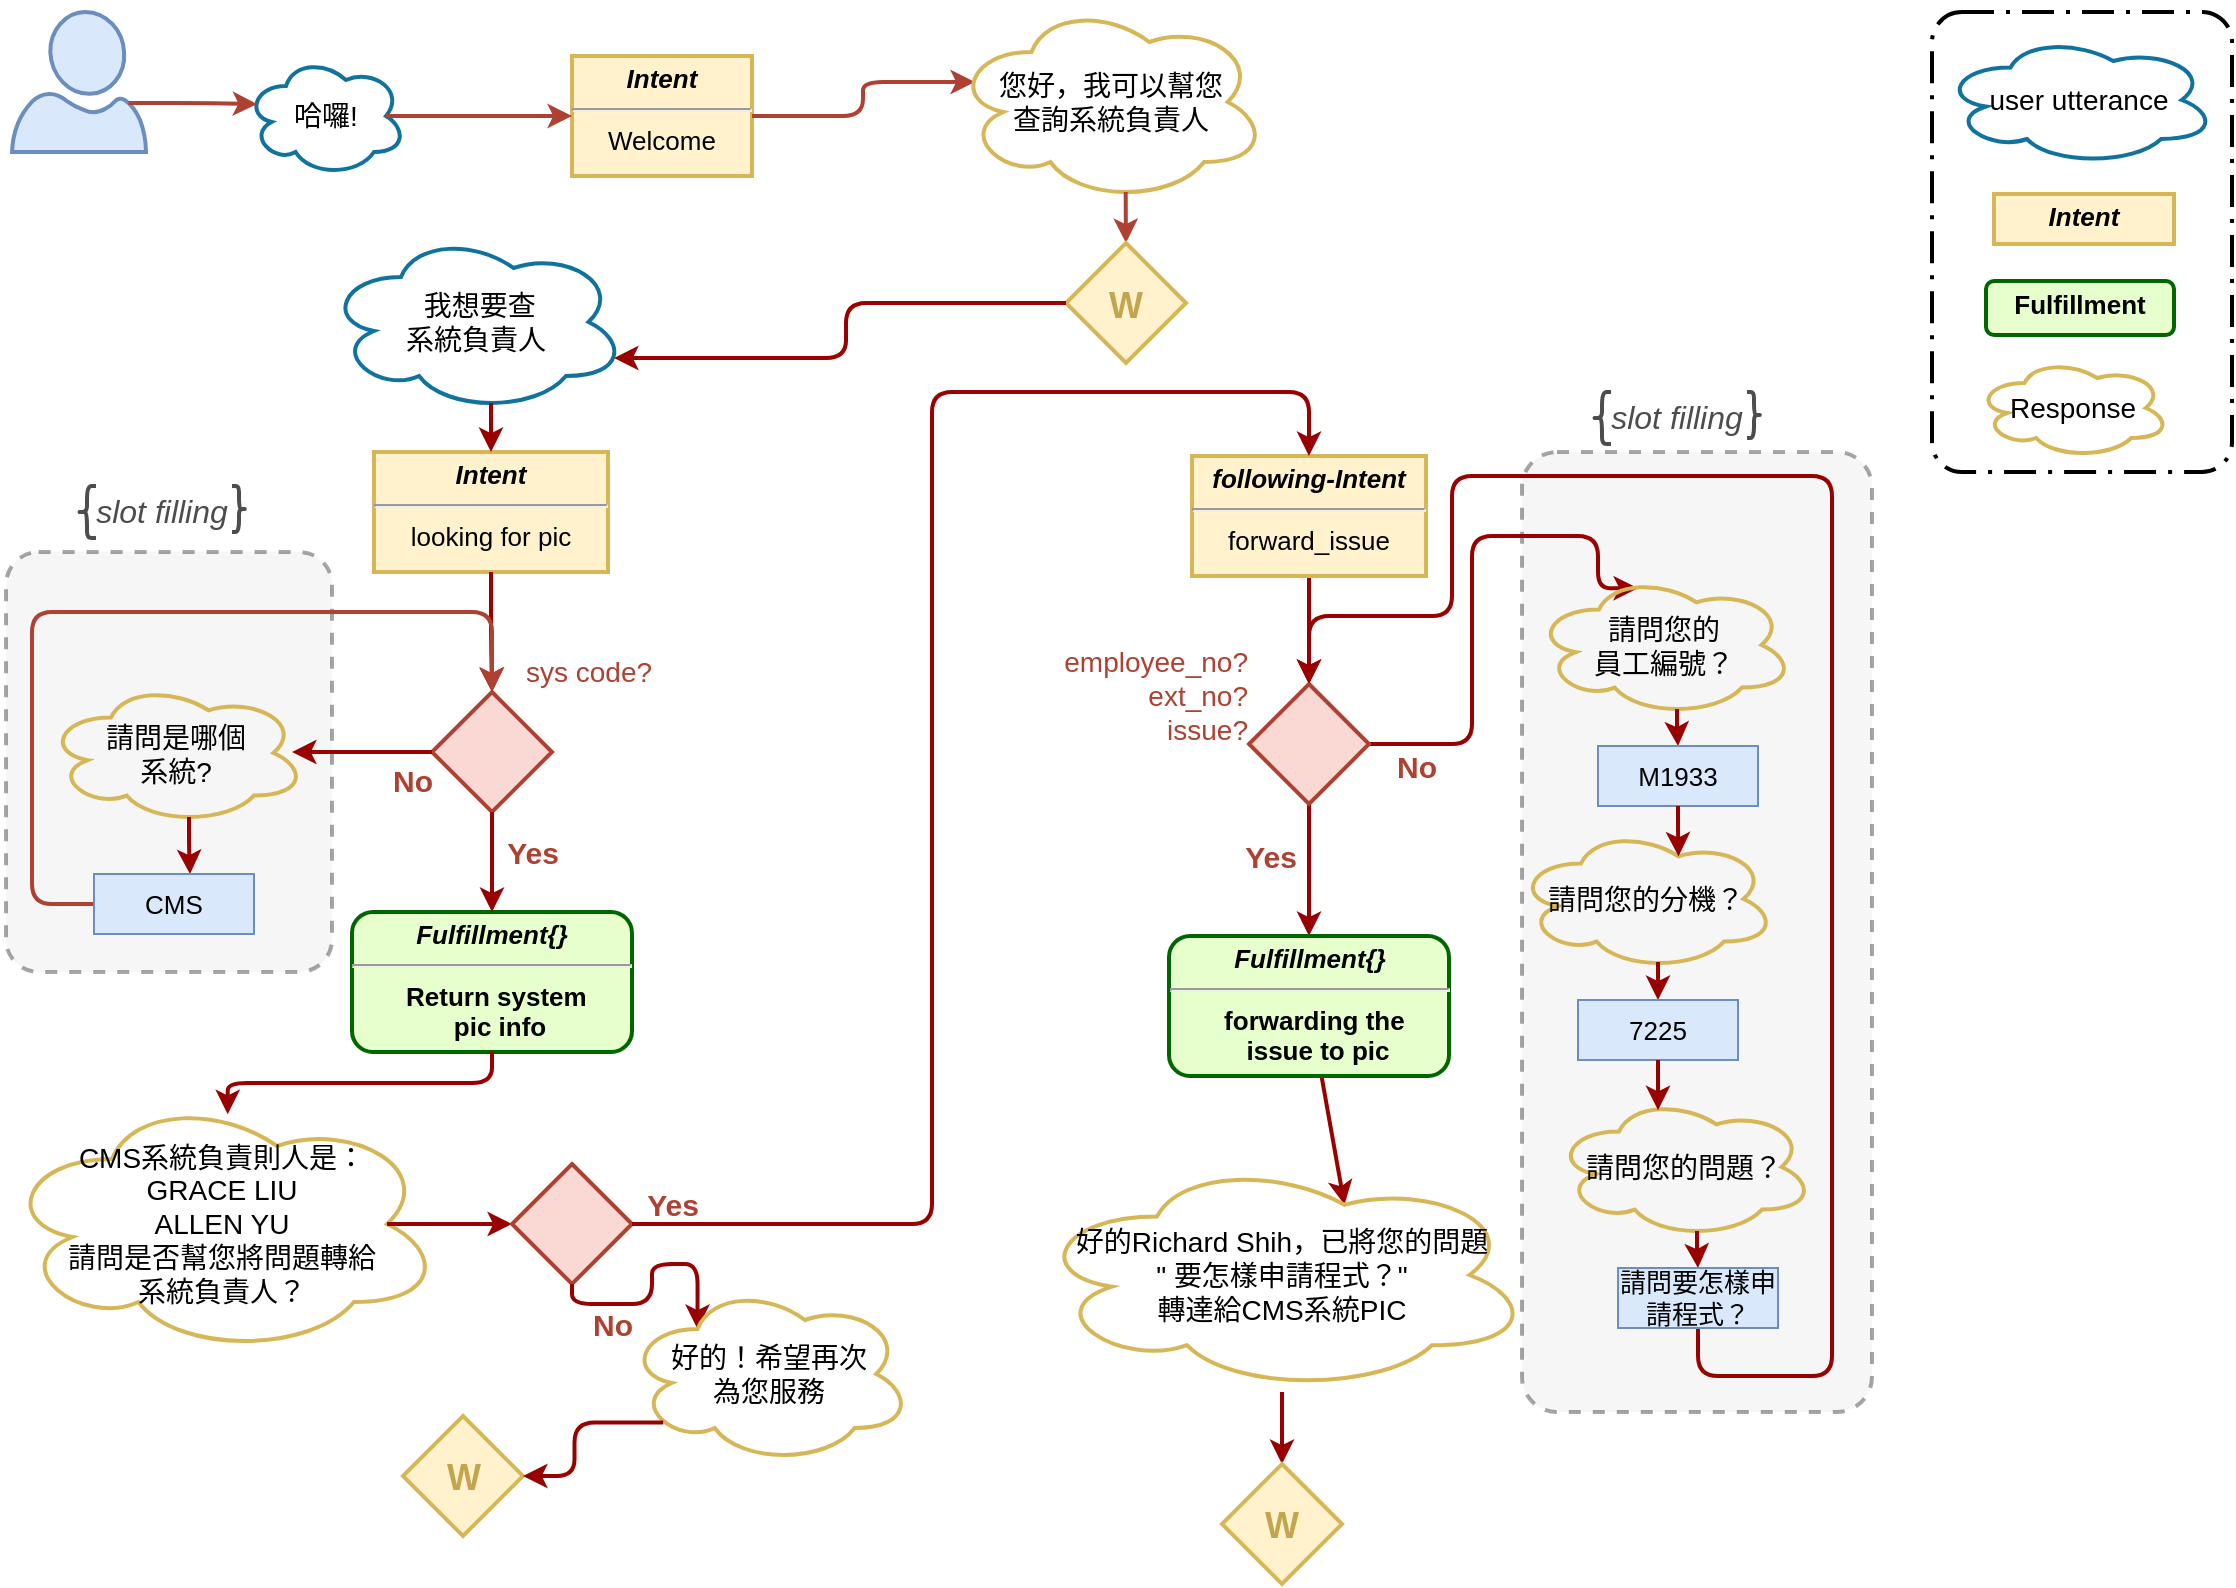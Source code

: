 <mxfile version="12.0.2" type="github" pages="4"><diagram name="system_pic" id="c7558073-3199-34d8-9f00-42111426c3f3"><mxGraphModel dx="1205" dy="955" grid="1" gridSize="10" guides="1" tooltips="1" connect="1" arrows="1" fold="1" page="1" pageScale="1" pageWidth="1169" pageHeight="827" background="#ffffff" math="0" shadow="0"><root><mxCell id="0"/><mxCell id="1" parent="0"/><mxCell id="UQ71u5e0_fnWOc4kWjcs-3" value="" style="rounded=1;arcSize=10;dashed=1;strokeColor=#000000;fillColor=#E6E6E6;gradientColor=none;strokeWidth=2;glass=0;opacity=35;" vertex="1" parent="1"><mxGeometry x="795" y="240" width="175" height="480" as="geometry"/></mxCell><mxCell id="UQ71u5e0_fnWOc4kWjcs-1" value="" style="rounded=1;arcSize=10;dashed=1;strokeColor=#000000;fillColor=#E6E6E6;gradientColor=none;strokeWidth=2;glass=0;opacity=35;" vertex="1" parent="1"><mxGeometry x="37" y="290" width="163" height="210" as="geometry"/></mxCell><mxCell id="UULcr4wzxz8fVeq9J12U-1" value="" style="verticalLabelPosition=bottom;html=1;verticalAlign=top;align=center;strokeColor=#6c8ebf;fillColor=#dae8fc;shape=mxgraph.azure.user;strokeWidth=2;" parent="1" vertex="1"><mxGeometry x="40" y="20" width="67" height="70" as="geometry"/></mxCell><mxCell id="UULcr4wzxz8fVeq9J12U-2" value="哈囉!" style="ellipse;shape=cloud;whiteSpace=wrap;html=1;rounded=0;shadow=0;glass=0;comic=0;strokeColor=#10739e;strokeWidth=2;fillColor=none;fontSize=14;" parent="1" vertex="1"><mxGeometry x="157" y="42" width="80" height="60" as="geometry"/></mxCell><mxCell id="UULcr4wzxz8fVeq9J12U-3" value="" style="strokeColor=#AE4132;strokeWidth=2;exitX=0.87;exitY=0.65;exitDx=0;exitDy=0;rounded=1;edgeStyle=elbowEdgeStyle;fontSize=13;exitPerimeter=0;entryX=0.07;entryY=0.4;entryDx=0;entryDy=0;entryPerimeter=0;" parent="1" source="UULcr4wzxz8fVeq9J12U-1" target="UULcr4wzxz8fVeq9J12U-2" edge="1"><mxGeometry width="100" height="100" relative="1" as="geometry"><mxPoint x="303" y="216" as="sourcePoint"/><mxPoint x="150" y="66" as="targetPoint"/></mxGeometry></mxCell><mxCell id="UULcr4wzxz8fVeq9J12U-4" value="&lt;p style=&quot;margin: 4px 0px 0px ; font-size: 13px&quot;&gt;&lt;b style=&quot;font-size: 13px&quot;&gt;&lt;i style=&quot;font-size: 13px&quot;&gt;Intent&lt;/i&gt;&lt;/b&gt;&lt;/p&gt;&lt;hr style=&quot;font-size: 13px&quot;&gt;&lt;div style=&quot;height: 2px ; font-size: 13px&quot;&gt;Welcome&lt;/div&gt;" style="verticalAlign=top;align=center;overflow=fill;fontSize=13;fontFamily=Helvetica;html=1;fillColor=#fff2cc;strokeColor=#d6b656;strokeWidth=2;" parent="1" vertex="1"><mxGeometry x="320" y="42" width="90" height="60" as="geometry"/></mxCell><mxCell id="UULcr4wzxz8fVeq9J12U-5" value="" style="strokeColor=#AE4132;strokeWidth=2;entryX=0;entryY=0.5;entryDx=0;entryDy=0;rounded=1;edgeStyle=elbowEdgeStyle;fontSize=13;exitX=0.875;exitY=0.5;exitDx=0;exitDy=0;exitPerimeter=0;" parent="1" source="UULcr4wzxz8fVeq9J12U-2" target="UULcr4wzxz8fVeq9J12U-4" edge="1"><mxGeometry width="100" height="100" relative="1" as="geometry"><mxPoint x="250" y="50" as="sourcePoint"/><mxPoint x="312" y="59.5" as="targetPoint"/></mxGeometry></mxCell><mxCell id="UULcr4wzxz8fVeq9J12U-6" value="" style="strokeColor=#AE4132;strokeWidth=2;exitX=1;exitY=0.5;exitDx=0;exitDy=0;entryX=0.07;entryY=0.4;entryDx=0;entryDy=0;rounded=1;edgeStyle=elbowEdgeStyle;fontSize=13;entryPerimeter=0;" parent="1" source="UULcr4wzxz8fVeq9J12U-4" target="UULcr4wzxz8fVeq9J12U-7" edge="1"><mxGeometry width="100" height="100" relative="1" as="geometry"><mxPoint x="440" y="64" as="sourcePoint"/><mxPoint x="512" y="64" as="targetPoint"/></mxGeometry></mxCell><mxCell id="UULcr4wzxz8fVeq9J12U-7" value="您好，我可以幫您&lt;br&gt;查詢系統負責人" style="ellipse;shape=cloud;whiteSpace=wrap;html=1;rounded=0;shadow=0;glass=0;comic=0;strokeColor=#D6B656;strokeWidth=2;fillColor=none;fontSize=14;" parent="1" vertex="1"><mxGeometry x="510.5" y="15" width="157" height="100" as="geometry"/></mxCell><mxCell id="UULcr4wzxz8fVeq9J12U-8" value="" style="strokeColor=#AE4132;strokeWidth=2;exitX=0.55;exitY=0.95;exitDx=0;exitDy=0;entryX=0.5;entryY=0;entryDx=0;entryDy=0;rounded=1;edgeStyle=orthogonalEdgeStyle;fontSize=13;exitPerimeter=0;entryPerimeter=0;" parent="1" source="UULcr4wzxz8fVeq9J12U-7" target="46jpjzDpluu7MBixXLCP-1" edge="1"><mxGeometry width="100" height="100" relative="1" as="geometry"><mxPoint x="667.5" y="65" as="sourcePoint"/><mxPoint x="597" y="156" as="targetPoint"/></mxGeometry></mxCell><mxCell id="46jpjzDpluu7MBixXLCP-1" value="&lt;p style=&quot;line-height: 100%; font-size: 18px;&quot;&gt;W&lt;/p&gt;" style="strokeWidth=2;html=1;shape=mxgraph.flowchart.decision;whiteSpace=wrap;shadow=0;fillColor=#fff2cc;fontSize=18;labelBorderColor=none;strokeColor=#d6b656;spacing=0;fontStyle=1;fontColor=#C2A54E;" parent="1" vertex="1"><mxGeometry x="567" y="135.5" width="60" height="60" as="geometry"/></mxCell><mxCell id="WND-GHuz35NAi_lxnwUk-1" value="&lt;p style=&quot;margin: 4px 0px 0px ; font-size: 13px&quot;&gt;&lt;b style=&quot;font-size: 13px&quot;&gt;&lt;i style=&quot;font-size: 13px&quot;&gt;Intent&lt;/i&gt;&lt;/b&gt;&lt;/p&gt;&lt;hr style=&quot;font-size: 13px&quot;&gt;&lt;div style=&quot;height: 2px ; font-size: 13px&quot;&gt;looking for pic&lt;/div&gt;" style="verticalAlign=top;align=center;overflow=fill;fontSize=13;fontFamily=Helvetica;html=1;fillColor=#fff2cc;strokeColor=#d6b656;gradientColor=none;strokeWidth=2;" parent="1" vertex="1"><mxGeometry x="221" y="240" width="117" height="60" as="geometry"/></mxCell><mxCell id="WND-GHuz35NAi_lxnwUk-2" value="&lt;p style=&quot;line-height: 100%&quot;&gt;&lt;br&gt;&lt;/p&gt;" style="strokeWidth=2;html=1;shape=mxgraph.flowchart.decision;whiteSpace=wrap;shadow=0;fillColor=#fad9d5;fontSize=13;labelBorderColor=none;strokeColor=#ae4132;spacing=0;" parent="1" vertex="1"><mxGeometry x="250" y="360" width="60" height="60" as="geometry"/></mxCell><mxCell id="WND-GHuz35NAi_lxnwUk-3" value="" style="strokeColor=#990000;strokeWidth=2;exitX=0.5;exitY=1;exitDx=0;exitDy=0;entryX=0.5;entryY=0;entryDx=0;entryDy=0;rounded=1;edgeStyle=elbowEdgeStyle;elbow=vertical;fontSize=13;entryPerimeter=0;" parent="1" source="WND-GHuz35NAi_lxnwUk-1" target="WND-GHuz35NAi_lxnwUk-2" edge="1"><mxGeometry width="100" height="100" relative="1" as="geometry"><mxPoint x="150" y="380" as="sourcePoint"/><mxPoint x="420" y="560" as="targetPoint"/></mxGeometry></mxCell><mxCell id="WND-GHuz35NAi_lxnwUk-4" value="&lt;p style=&quot;margin: 4px 0px 0px ; font-size: 13px&quot;&gt;&lt;strong style=&quot;font-size: 13px&quot;&gt;&lt;i&gt;Fulfillment{}&lt;/i&gt;&lt;/strong&gt;&lt;/p&gt;&lt;hr style=&quot;font-size: 13px&quot;&gt;&lt;p style=&quot;margin: 0px 0px 0px 8px ; font-size: 13px&quot;&gt;Return system&amp;nbsp;&lt;/p&gt;&lt;p style=&quot;margin: 0px 0px 0px 8px ; font-size: 13px&quot;&gt;pic info&lt;/p&gt;" style="verticalAlign=middle;align=center;overflow=fill;fontSize=13;fontFamily=Helvetica;html=1;rounded=1;fontStyle=1;strokeWidth=2;fillColor=#E6FFCC;strokeColor=#006600;" parent="1" vertex="1"><mxGeometry x="210" y="470" width="140" height="70" as="geometry"/></mxCell><mxCell id="WND-GHuz35NAi_lxnwUk-5" value="" style="strokeColor=#990000;strokeWidth=2;exitX=0.5;exitY=1;exitDx=0;exitDy=0;entryX=0.5;entryY=0;entryDx=0;entryDy=0;rounded=1;edgeStyle=elbowEdgeStyle;elbow=vertical;fontSize=13;exitPerimeter=0;" parent="1" source="WND-GHuz35NAi_lxnwUk-2" target="WND-GHuz35NAi_lxnwUk-4" edge="1"><mxGeometry width="100" height="100" relative="1" as="geometry"><mxPoint x="440" y="480" as="sourcePoint"/><mxPoint x="440" y="570" as="targetPoint"/></mxGeometry></mxCell><mxCell id="WND-GHuz35NAi_lxnwUk-6" value="&lt;b&gt;&lt;font style=&quot;font-size: 15px&quot;&gt;Yes&lt;/font&gt;&lt;/b&gt;" style="text;html=1;resizable=0;autosize=1;align=center;verticalAlign=middle;points=[];fillColor=none;strokeColor=none;rounded=0;shadow=0;fontSize=13;fontColor=#AE4132;" parent="1" vertex="1"><mxGeometry x="280" y="430" width="40" height="20" as="geometry"/></mxCell><mxCell id="WND-GHuz35NAi_lxnwUk-7" value="&lt;span style=&quot;font-size: 14px&quot;&gt;sys code?&lt;/span&gt;" style="text;html=1;resizable=0;autosize=1;align=center;verticalAlign=middle;points=[];fillColor=none;strokeColor=none;rounded=0;shadow=0;fontSize=13;fontStyle=0;fontColor=#AE4132;" parent="1" vertex="1"><mxGeometry x="288" y="340" width="80" height="20" as="geometry"/></mxCell><mxCell id="WND-GHuz35NAi_lxnwUk-8" value="" style="strokeColor=#990000;strokeWidth=2;exitX=0;exitY=0.5;exitDx=0;exitDy=0;rounded=1;edgeStyle=elbowEdgeStyle;elbow=vertical;fontSize=13;exitPerimeter=0;" parent="1" source="WND-GHuz35NAi_lxnwUk-2" edge="1"><mxGeometry width="100" height="100" relative="1" as="geometry"><mxPoint x="290" y="290" as="sourcePoint"/><mxPoint x="180" y="390" as="targetPoint"/></mxGeometry></mxCell><mxCell id="WND-GHuz35NAi_lxnwUk-9" value="&lt;b&gt;&lt;font style=&quot;font-size: 15px&quot;&gt;No&lt;/font&gt;&lt;/b&gt;" style="text;html=1;resizable=0;autosize=1;align=center;verticalAlign=middle;points=[];fillColor=none;strokeColor=none;rounded=0;shadow=0;fontSize=13;fontColor=#AE4132;" parent="1" vertex="1"><mxGeometry x="220" y="394" width="40" height="20" as="geometry"/></mxCell><mxCell id="WND-GHuz35NAi_lxnwUk-10" value="&amp;nbsp;我想要查&lt;br&gt;系統負責人" style="ellipse;shape=cloud;whiteSpace=wrap;html=1;rounded=0;shadow=0;glass=0;comic=0;strokeColor=#10739e;strokeWidth=2;fillColor=none;fontSize=14;" parent="1" vertex="1"><mxGeometry x="197" y="130" width="150" height="90" as="geometry"/></mxCell><mxCell id="WND-GHuz35NAi_lxnwUk-11" value="" style="strokeColor=#990000;strokeWidth=2;exitX=0.55;exitY=0.95;exitDx=0;exitDy=0;entryX=0.5;entryY=0;entryDx=0;entryDy=0;rounded=1;edgeStyle=elbowEdgeStyle;elbow=vertical;fontSize=13;exitPerimeter=0;" parent="1" source="WND-GHuz35NAi_lxnwUk-10" target="WND-GHuz35NAi_lxnwUk-1" edge="1"><mxGeometry width="100" height="100" relative="1" as="geometry"><mxPoint x="290" y="350" as="sourcePoint"/><mxPoint x="290" y="460" as="targetPoint"/></mxGeometry></mxCell><mxCell id="WND-GHuz35NAi_lxnwUk-12" value="請問是哪個&lt;br&gt;系統?" style="ellipse;shape=cloud;whiteSpace=wrap;html=1;rounded=0;shadow=0;glass=0;comic=0;strokeColor=#D6B656;strokeWidth=2;fillColor=none;fontSize=14;" parent="1" vertex="1"><mxGeometry x="57" y="355" width="130" height="71" as="geometry"/></mxCell><mxCell id="WND-GHuz35NAi_lxnwUk-13" value="" style="strokeColor=#990000;strokeWidth=2;exitX=0.55;exitY=0.95;exitDx=0;exitDy=0;entryX=0.6;entryY=0;entryDx=0;entryDy=0;rounded=1;edgeStyle=elbowEdgeStyle;elbow=vertical;fontSize=13;exitPerimeter=0;entryPerimeter=0;" parent="1" source="WND-GHuz35NAi_lxnwUk-12" target="WND-GHuz35NAi_lxnwUk-17" edge="1"><mxGeometry width="100" height="100" relative="1" as="geometry"><mxPoint x="46.5" y="497.5" as="sourcePoint"/><mxPoint x="129" y="456" as="targetPoint"/></mxGeometry></mxCell><mxCell id="WND-GHuz35NAi_lxnwUk-14" value="CMS系統負責則人是：&lt;br&gt;GRACE LIU&lt;br&gt;ALLEN YU&lt;br&gt;請問是否幫您將問題轉給&lt;br&gt;系統負責人？" style="ellipse;shape=cloud;whiteSpace=wrap;html=1;rounded=0;shadow=0;glass=0;comic=0;strokeColor=#D6B656;strokeWidth=2;fillColor=none;fontSize=14;" parent="1" vertex="1"><mxGeometry x="35" y="561" width="220" height="130" as="geometry"/></mxCell><mxCell id="WND-GHuz35NAi_lxnwUk-15" value="" style="strokeColor=#990000;strokeWidth=2;exitX=0.5;exitY=1;exitDx=0;exitDy=0;entryX=0.513;entryY=0.078;entryDx=0;entryDy=0;rounded=1;edgeStyle=elbowEdgeStyle;elbow=vertical;fontSize=13;entryPerimeter=0;" parent="1" source="WND-GHuz35NAi_lxnwUk-4" target="WND-GHuz35NAi_lxnwUk-14" edge="1"><mxGeometry width="100" height="100" relative="1" as="geometry"><mxPoint x="493" y="525" as="sourcePoint"/><mxPoint x="480" y="569" as="targetPoint"/></mxGeometry></mxCell><mxCell id="WND-GHuz35NAi_lxnwUk-16" value="" style="strokeColor=#AE4132;strokeWidth=2;exitX=0;exitY=0.5;exitDx=0;exitDy=0;edgeStyle=orthogonalEdgeStyle;elbow=vertical;fontSize=13;jumpStyle=none;comic=0;rounded=1;" parent="1" source="WND-GHuz35NAi_lxnwUk-17" edge="1"><mxGeometry width="100" height="100" relative="1" as="geometry"><mxPoint x="99" y="446" as="sourcePoint"/><mxPoint x="280" y="360" as="targetPoint"/><Array as="points"><mxPoint x="50" y="466"/><mxPoint x="50" y="320"/><mxPoint x="280" y="320"/></Array></mxGeometry></mxCell><mxCell id="WND-GHuz35NAi_lxnwUk-17" value="CMS" style="rounded=0;whiteSpace=wrap;html=1;strokeWidth=1;fontSize=13;fillColor=#dae8fc;strokeColor=#6c8ebf;fontColor=#000000;" parent="1" vertex="1"><mxGeometry x="81" y="451" width="80" height="30" as="geometry"/></mxCell><mxCell id="WND-GHuz35NAi_lxnwUk-18" value="" style="strokeColor=#990000;strokeWidth=2;exitX=0.875;exitY=0.5;exitDx=0;exitDy=0;rounded=1;edgeStyle=orthogonalEdgeStyle;elbow=vertical;fontSize=13;exitPerimeter=0;entryX=0;entryY=0.5;entryDx=0;entryDy=0;entryPerimeter=0;" parent="1" source="WND-GHuz35NAi_lxnwUk-14" target="E_rGvpwOMSvOUPzh0rm--2" edge="1"><mxGeometry width="100" height="100" relative="1" as="geometry"><mxPoint x="534" y="592.5" as="sourcePoint"/><mxPoint x="270" y="700" as="targetPoint"/><Array as="points"/></mxGeometry></mxCell><mxCell id="WND-GHuz35NAi_lxnwUk-19" value="&lt;p style=&quot;line-height: 100%; font-size: 18px;&quot;&gt;W&lt;/p&gt;" style="strokeWidth=2;html=1;shape=mxgraph.flowchart.decision;whiteSpace=wrap;shadow=0;fillColor=#fff2cc;fontSize=18;labelBorderColor=none;strokeColor=#d6b656;spacing=0;fontStyle=1;fontColor=#C2A54E;" parent="1" vertex="1"><mxGeometry x="235.5" y="722" width="60" height="60" as="geometry"/></mxCell><mxCell id="qLVZKGaKp2njGoYdbKV3-1" value="" style="edgeStyle=orthogonalEdgeStyle;rounded=1;orthogonalLoop=1;jettySize=auto;html=1;fontSize=13;strokeColor=#990000;strokeWidth=2;" parent="1" source="E_rGvpwOMSvOUPzh0rm--1" target="yYg9ebC0nji1FcP7OP8K-6" edge="1"><mxGeometry relative="1" as="geometry"/></mxCell><mxCell id="E_rGvpwOMSvOUPzh0rm--1" value="&lt;p style=&quot;margin: 4px 0px 0px ; font-size: 13px&quot;&gt;&lt;b style=&quot;font-size: 13px&quot;&gt;&lt;i style=&quot;font-size: 13px&quot;&gt;following-Intent&lt;/i&gt;&lt;/b&gt;&lt;/p&gt;&lt;hr style=&quot;font-size: 13px&quot;&gt;&lt;div style=&quot;height: 2px ; font-size: 13px&quot;&gt;forward_issue&lt;/div&gt;" style="verticalAlign=top;align=center;overflow=fill;fontSize=13;fontFamily=Helvetica;html=1;fillColor=#fff2cc;strokeColor=#d6b656;gradientColor=none;strokeWidth=2;" parent="1" vertex="1"><mxGeometry x="630" y="242" width="117" height="60" as="geometry"/></mxCell><mxCell id="E_rGvpwOMSvOUPzh0rm--2" value="&lt;p style=&quot;line-height: 100%&quot;&gt;&lt;br&gt;&lt;/p&gt;" style="strokeWidth=2;html=1;shape=mxgraph.flowchart.decision;whiteSpace=wrap;shadow=0;fillColor=#fad9d5;fontSize=13;labelBorderColor=none;strokeColor=#ae4132;spacing=0;" parent="1" vertex="1"><mxGeometry x="290" y="596" width="60" height="60" as="geometry"/></mxCell><mxCell id="E_rGvpwOMSvOUPzh0rm--4" value="&lt;b&gt;&lt;font style=&quot;font-size: 15px&quot;&gt;No&lt;/font&gt;&lt;/b&gt;" style="text;html=1;resizable=0;autosize=1;align=center;verticalAlign=middle;points=[];fillColor=none;strokeColor=none;rounded=0;shadow=0;fontSize=13;fontColor=#AE4132;" parent="1" vertex="1"><mxGeometry x="320" y="666" width="40" height="20" as="geometry"/></mxCell><mxCell id="E_rGvpwOMSvOUPzh0rm--5" value="&lt;b&gt;&lt;font style=&quot;font-size: 15px&quot;&gt;Yes&lt;/font&gt;&lt;/b&gt;" style="text;html=1;resizable=0;autosize=1;align=center;verticalAlign=middle;points=[];fillColor=none;strokeColor=none;rounded=0;shadow=0;fontSize=13;fontColor=#AE4132;" parent="1" vertex="1"><mxGeometry x="350" y="606" width="40" height="20" as="geometry"/></mxCell><mxCell id="E_rGvpwOMSvOUPzh0rm--6" value="" style="strokeColor=#990000;strokeWidth=2;exitX=0;exitY=0.5;exitDx=0;exitDy=0;rounded=1;edgeStyle=orthogonalEdgeStyle;elbow=vertical;fontSize=13;exitPerimeter=0;entryX=0.96;entryY=0.7;entryDx=0;entryDy=0;entryPerimeter=0;" parent="1" source="46jpjzDpluu7MBixXLCP-1" target="WND-GHuz35NAi_lxnwUk-10" edge="1"><mxGeometry width="100" height="100" relative="1" as="geometry"><mxPoint x="660" y="591" as="sourcePoint"/><mxPoint x="804" y="336" as="targetPoint"/><Array as="points"><mxPoint x="457" y="166"/><mxPoint x="457" y="193"/></Array></mxGeometry></mxCell><mxCell id="E_rGvpwOMSvOUPzh0rm--7" value="" style="strokeColor=#990000;strokeWidth=2;exitX=0.5;exitY=1;exitDx=0;exitDy=0;rounded=1;edgeStyle=orthogonalEdgeStyle;elbow=vertical;fontSize=13;exitPerimeter=0;entryX=0.25;entryY=0.25;entryDx=0;entryDy=0;entryPerimeter=0;" parent="1" source="E_rGvpwOMSvOUPzh0rm--2" target="E_rGvpwOMSvOUPzh0rm--8" edge="1"><mxGeometry width="100" height="100" relative="1" as="geometry"><mxPoint x="375" y="711.5" as="sourcePoint"/><mxPoint x="320" y="700" as="targetPoint"/><Array as="points"/></mxGeometry></mxCell><mxCell id="E_rGvpwOMSvOUPzh0rm--8" value="好的！希望再次&lt;br&gt;為您服務" style="ellipse;shape=cloud;whiteSpace=wrap;html=1;rounded=0;shadow=0;glass=0;comic=0;strokeColor=#D6B656;strokeWidth=2;fillColor=none;fontSize=14;" parent="1" vertex="1"><mxGeometry x="347" y="656" width="143" height="90" as="geometry"/></mxCell><mxCell id="E_rGvpwOMSvOUPzh0rm--9" value="" style="strokeColor=#990000;strokeWidth=2;exitX=1;exitY=0.5;exitDx=0;exitDy=0;rounded=1;edgeStyle=orthogonalEdgeStyle;fontSize=13;exitPerimeter=0;entryX=0.5;entryY=0;entryDx=0;entryDy=0;" parent="1" source="E_rGvpwOMSvOUPzh0rm--2" target="E_rGvpwOMSvOUPzh0rm--1" edge="1"><mxGeometry width="100" height="100" relative="1" as="geometry"><mxPoint x="390" y="619.5" as="sourcePoint"/><mxPoint x="452" y="619.5" as="targetPoint"/><Array as="points"><mxPoint x="500" y="626"/><mxPoint x="500" y="210"/><mxPoint x="689" y="210"/></Array></mxGeometry></mxCell><mxCell id="E_rGvpwOMSvOUPzh0rm--12" value="" style="strokeColor=#990000;strokeWidth=2;exitX=0.13;exitY=0.77;exitDx=0;exitDy=0;rounded=1;edgeStyle=orthogonalEdgeStyle;elbow=vertical;fontSize=13;exitPerimeter=0;entryX=1;entryY=0.5;entryDx=0;entryDy=0;entryPerimeter=0;" parent="1" source="E_rGvpwOMSvOUPzh0rm--8" target="WND-GHuz35NAi_lxnwUk-19" edge="1"><mxGeometry width="100" height="100" relative="1" as="geometry"><mxPoint x="552" y="728" as="sourcePoint"/><mxPoint x="589" y="764" as="targetPoint"/><Array as="points"/></mxGeometry></mxCell><mxCell id="yYg9ebC0nji1FcP7OP8K-1" value="" style="rounded=1;arcSize=10;dashed=1;strokeColor=#000000;fillColor=none;gradientColor=none;dashPattern=8 3 1 3;strokeWidth=2;" parent="1" vertex="1"><mxGeometry x="1000" y="20" width="150" height="230" as="geometry"/></mxCell><mxCell id="yYg9ebC0nji1FcP7OP8K-2" value="Response" style="ellipse;shape=cloud;whiteSpace=wrap;html=1;rounded=0;shadow=0;glass=0;comic=0;strokeColor=#D6B656;strokeWidth=2;fillColor=none;fontSize=14;" parent="1" vertex="1"><mxGeometry x="1022" y="193" width="97" height="50" as="geometry"/></mxCell><mxCell id="yYg9ebC0nji1FcP7OP8K-3" value="&lt;p style=&quot;margin: 4px 0px 0px ; font-size: 13px&quot;&gt;&lt;b style=&quot;font-size: 13px&quot;&gt;&lt;i style=&quot;font-size: 13px&quot;&gt;Intent&lt;/i&gt;&lt;/b&gt;&lt;/p&gt;" style="verticalAlign=top;align=center;overflow=fill;fontSize=13;fontFamily=Helvetica;html=1;fillColor=#fff2cc;strokeColor=#d6b656;strokeWidth=2;" parent="1" vertex="1"><mxGeometry x="1031" y="111" width="90" height="25" as="geometry"/></mxCell><mxCell id="yYg9ebC0nji1FcP7OP8K-4" value="&lt;p style=&quot;margin: 4px 0px 0px ; font-size: 13px&quot;&gt;&lt;strong style=&quot;font-size: 13px&quot;&gt;Fulfillment&lt;/strong&gt;&lt;/p&gt;" style="verticalAlign=middle;align=center;overflow=fill;fontSize=13;fontFamily=Helvetica;html=1;rounded=1;fontStyle=1;strokeWidth=2;fillColor=#E6FFCC;strokeColor=#006600;" parent="1" vertex="1"><mxGeometry x="1027" y="154.5" width="94" height="27" as="geometry"/></mxCell><mxCell id="yYg9ebC0nji1FcP7OP8K-5" value="user utterance" style="ellipse;shape=cloud;whiteSpace=wrap;html=1;rounded=0;shadow=0;glass=0;comic=0;strokeColor=#10739e;strokeWidth=2;fillColor=none;fontSize=14;" parent="1" vertex="1"><mxGeometry x="1005" y="31.5" width="137" height="65" as="geometry"/></mxCell><mxCell id="qLVZKGaKp2njGoYdbKV3-3" value="" style="edgeStyle=orthogonalEdgeStyle;rounded=1;orthogonalLoop=1;jettySize=auto;html=1;fontSize=13;strokeColor=#990000;strokeWidth=2;entryX=0.5;entryY=0;entryDx=0;entryDy=0;" parent="1" source="yYg9ebC0nji1FcP7OP8K-6" target="yYg9ebC0nji1FcP7OP8K-31" edge="1"><mxGeometry relative="1" as="geometry"><mxPoint x="688.5" y="496" as="targetPoint"/></mxGeometry></mxCell><mxCell id="qLVZKGaKp2njGoYdbKV3-7" value="" style="edgeStyle=orthogonalEdgeStyle;rounded=1;orthogonalLoop=1;jettySize=auto;html=1;fontSize=13;strokeColor=#990000;strokeWidth=2;entryX=0.4;entryY=0.1;entryDx=0;entryDy=0;entryPerimeter=0;" parent="1" source="yYg9ebC0nji1FcP7OP8K-6" target="yYg9ebC0nji1FcP7OP8K-7" edge="1"><mxGeometry relative="1" as="geometry"><mxPoint x="798.5" y="386" as="targetPoint"/><Array as="points"><mxPoint x="770" y="386"/><mxPoint x="770" y="282"/><mxPoint x="833" y="282"/></Array></mxGeometry></mxCell><mxCell id="yYg9ebC0nji1FcP7OP8K-6" value="&lt;p style=&quot;line-height: 100%&quot;&gt;&lt;br&gt;&lt;/p&gt;" style="strokeWidth=2;html=1;shape=mxgraph.flowchart.decision;whiteSpace=wrap;shadow=0;fillColor=#fad9d5;fontSize=13;labelBorderColor=none;strokeColor=#ae4132;spacing=0;" parent="1" vertex="1"><mxGeometry x="658.5" y="356" width="60" height="60" as="geometry"/></mxCell><mxCell id="yYg9ebC0nji1FcP7OP8K-7" value="請問您的&lt;br&gt;員工編號？" style="ellipse;shape=cloud;whiteSpace=wrap;html=1;rounded=0;shadow=0;glass=0;comic=0;strokeColor=#D6B656;strokeWidth=2;fillColor=none;fontSize=14;" parent="1" vertex="1"><mxGeometry x="801" y="301" width="130" height="71" as="geometry"/></mxCell><mxCell id="yYg9ebC0nji1FcP7OP8K-8" value="" style="strokeColor=#990000;strokeWidth=2;exitX=0.55;exitY=0.95;exitDx=0;exitDy=0;entryX=0.5;entryY=0;entryDx=0;entryDy=0;rounded=1;edgeStyle=elbowEdgeStyle;elbow=vertical;fontSize=13;exitPerimeter=0;" parent="1" source="yYg9ebC0nji1FcP7OP8K-7" target="yYg9ebC0nji1FcP7OP8K-9" edge="1"><mxGeometry width="100" height="100" relative="1" as="geometry"><mxPoint x="790.5" y="443.5" as="sourcePoint"/><mxPoint x="873" y="402" as="targetPoint"/></mxGeometry></mxCell><mxCell id="yYg9ebC0nji1FcP7OP8K-9" value="M1933" style="rounded=0;whiteSpace=wrap;html=1;strokeWidth=1;fontSize=13;fillColor=#dae8fc;strokeColor=#6c8ebf;" parent="1" vertex="1"><mxGeometry x="833" y="387" width="80" height="30" as="geometry"/></mxCell><mxCell id="yYg9ebC0nji1FcP7OP8K-12" value="請問您的分機？" style="ellipse;shape=cloud;whiteSpace=wrap;html=1;rounded=0;shadow=0;glass=0;comic=0;strokeColor=#D6B656;strokeWidth=2;fillColor=none;fontSize=14;" parent="1" vertex="1"><mxGeometry x="792" y="428" width="130" height="71" as="geometry"/></mxCell><mxCell id="yYg9ebC0nji1FcP7OP8K-13" value="" style="strokeColor=#990000;strokeWidth=2;entryX=0.5;entryY=0;entryDx=0;entryDy=0;rounded=1;edgeStyle=elbowEdgeStyle;elbow=vertical;fontSize=13;" parent="1" target="yYg9ebC0nji1FcP7OP8K-14" edge="1"><mxGeometry width="100" height="100" relative="1" as="geometry"><mxPoint x="863" y="495" as="sourcePoint"/><mxPoint x="864" y="529" as="targetPoint"/></mxGeometry></mxCell><mxCell id="yYg9ebC0nji1FcP7OP8K-14" value="7225" style="rounded=0;whiteSpace=wrap;html=1;strokeWidth=1;fontSize=13;fillColor=#dae8fc;strokeColor=#6c8ebf;fontColor=#000000;" parent="1" vertex="1"><mxGeometry x="823" y="514" width="80" height="30" as="geometry"/></mxCell><mxCell id="yYg9ebC0nji1FcP7OP8K-18" value="請問您的問題？" style="ellipse;shape=cloud;whiteSpace=wrap;html=1;rounded=0;shadow=0;glass=0;comic=0;strokeColor=#D6B656;strokeWidth=2;fillColor=none;fontSize=14;" parent="1" vertex="1"><mxGeometry x="811" y="562" width="130" height="71" as="geometry"/></mxCell><mxCell id="yYg9ebC0nji1FcP7OP8K-19" value="" style="strokeColor=#990000;strokeWidth=2;exitX=0.55;exitY=0.95;exitDx=0;exitDy=0;entryX=0.5;entryY=0;entryDx=0;entryDy=0;rounded=1;edgeStyle=elbowEdgeStyle;elbow=vertical;fontSize=13;exitPerimeter=0;" parent="1" source="yYg9ebC0nji1FcP7OP8K-18" target="yYg9ebC0nji1FcP7OP8K-20" edge="1"><mxGeometry width="100" height="100" relative="1" as="geometry"><mxPoint x="800.5" y="704.5" as="sourcePoint"/><mxPoint x="883" y="663" as="targetPoint"/></mxGeometry></mxCell><mxCell id="qLVZKGaKp2njGoYdbKV3-9" value="" style="edgeStyle=orthogonalEdgeStyle;rounded=1;orthogonalLoop=1;jettySize=auto;html=1;fontSize=13;strokeColor=#990000;strokeWidth=2;entryX=0.5;entryY=0;entryDx=0;entryDy=0;entryPerimeter=0;exitX=0.5;exitY=1;exitDx=0;exitDy=0;" parent="1" source="yYg9ebC0nji1FcP7OP8K-20" target="yYg9ebC0nji1FcP7OP8K-6" edge="1"><mxGeometry relative="1" as="geometry"><mxPoint x="883" y="758" as="targetPoint"/><Array as="points"><mxPoint x="883" y="702"/><mxPoint x="950" y="702"/><mxPoint x="950" y="252"/><mxPoint x="760" y="252"/><mxPoint x="760" y="322"/><mxPoint x="689" y="322"/></Array></mxGeometry></mxCell><mxCell id="yYg9ebC0nji1FcP7OP8K-20" value="請問要怎樣申請程式？" style="rounded=0;whiteSpace=wrap;html=1;strokeWidth=1;fontSize=13;fillColor=#dae8fc;strokeColor=#6c8ebf;fontColor=#000000;" parent="1" vertex="1"><mxGeometry x="843" y="648" width="80" height="30" as="geometry"/></mxCell><mxCell id="yYg9ebC0nji1FcP7OP8K-23" value="&lt;span style=&quot;font-size: 14px&quot;&gt;employee_no?&lt;br&gt;ext_no?&lt;br&gt;issue?&lt;br&gt;&lt;/span&gt;" style="text;html=1;resizable=0;autosize=1;align=right;verticalAlign=middle;points=[];fillColor=none;strokeColor=none;rounded=0;shadow=0;fontSize=13;fontStyle=0;fontColor=#AE4132;" parent="1" vertex="1"><mxGeometry x="548.5" y="332" width="110" height="60" as="geometry"/></mxCell><mxCell id="yYg9ebC0nji1FcP7OP8K-29" value="" style="strokeColor=#990000;strokeWidth=2;exitX=0.5;exitY=1;exitDx=0;exitDy=0;entryX=0.625;entryY=0.2;entryDx=0;entryDy=0;rounded=1;edgeStyle=elbowEdgeStyle;elbow=vertical;fontSize=13;entryPerimeter=0;" parent="1" source="yYg9ebC0nji1FcP7OP8K-9" target="yYg9ebC0nji1FcP7OP8K-12" edge="1"><mxGeometry width="100" height="100" relative="1" as="geometry"><mxPoint x="960" y="439" as="sourcePoint"/><mxPoint x="960" y="458" as="targetPoint"/></mxGeometry></mxCell><mxCell id="yYg9ebC0nji1FcP7OP8K-30" value="" style="strokeColor=#990000;strokeWidth=2;exitX=0.5;exitY=1;exitDx=0;exitDy=0;entryX=0.4;entryY=0.1;entryDx=0;entryDy=0;rounded=1;edgeStyle=elbowEdgeStyle;elbow=vertical;fontSize=13;entryPerimeter=0;" parent="1" source="yYg9ebC0nji1FcP7OP8K-14" target="yYg9ebC0nji1FcP7OP8K-18" edge="1"><mxGeometry width="100" height="100" relative="1" as="geometry"><mxPoint x="791.5" y="563" as="sourcePoint"/><mxPoint x="791.5" y="582" as="targetPoint"/></mxGeometry></mxCell><mxCell id="qLVZKGaKp2njGoYdbKV3-12" value="" style="rounded=1;orthogonalLoop=1;jettySize=auto;html=1;fontSize=13;strokeColor=#990000;strokeWidth=2;entryX=0.625;entryY=0.2;entryDx=0;entryDy=0;entryPerimeter=0;" parent="1" source="yYg9ebC0nji1FcP7OP8K-31" target="yYg9ebC0nji1FcP7OP8K-32" edge="1"><mxGeometry relative="1" as="geometry"/></mxCell><mxCell id="yYg9ebC0nji1FcP7OP8K-31" value="&lt;p style=&quot;margin: 4px 0px 0px ; font-size: 13px&quot;&gt;&lt;strong style=&quot;font-size: 13px&quot;&gt;&lt;i&gt;Fulfillment{}&lt;/i&gt;&lt;/strong&gt;&lt;/p&gt;&lt;hr style=&quot;font-size: 13px&quot;&gt;&lt;p style=&quot;margin: 0px 0px 0px 8px ; font-size: 13px&quot;&gt;forwarding the&amp;nbsp;&lt;/p&gt;&lt;p style=&quot;margin: 0px 0px 0px 8px ; font-size: 13px&quot;&gt;issue to pic&lt;/p&gt;" style="verticalAlign=middle;align=center;overflow=fill;fontSize=13;fontFamily=Helvetica;html=1;rounded=1;fontStyle=1;strokeWidth=2;fillColor=#E6FFCC;strokeColor=#006600;" parent="1" vertex="1"><mxGeometry x="618.5" y="482" width="140" height="70" as="geometry"/></mxCell><mxCell id="cKvR1O95yhoSLGkfzM_e-2" value="" style="edgeStyle=none;rounded=1;orthogonalLoop=1;jettySize=auto;html=1;fontSize=13;strokeColor=#990000;strokeWidth=2;entryX=0.5;entryY=0;entryDx=0;entryDy=0;entryPerimeter=0;" parent="1" source="yYg9ebC0nji1FcP7OP8K-32" target="cKvR1O95yhoSLGkfzM_e-3" edge="1"><mxGeometry relative="1" as="geometry"><mxPoint x="675" y="740" as="targetPoint"/></mxGeometry></mxCell><mxCell id="yYg9ebC0nji1FcP7OP8K-32" value="好的Richard Shih，已將您的問題&lt;br&gt;&quot; 要怎樣申請程式？&quot;&lt;br&gt;轉達給CMS系統PIC" style="ellipse;shape=cloud;whiteSpace=wrap;html=1;rounded=0;shadow=0;glass=0;comic=0;strokeColor=#D6B656;strokeWidth=2;fillColor=none;fontSize=14;" parent="1" vertex="1"><mxGeometry x="550" y="593" width="250" height="117" as="geometry"/></mxCell><mxCell id="qLVZKGaKp2njGoYdbKV3-10" value="&lt;b&gt;&lt;font style=&quot;font-size: 15px&quot;&gt;Yes&lt;/font&gt;&lt;/b&gt;" style="text;html=1;resizable=0;autosize=1;align=center;verticalAlign=middle;points=[];fillColor=none;strokeColor=none;rounded=0;shadow=0;fontSize=13;fontColor=#AE4132;" parent="1" vertex="1"><mxGeometry x="648.5" y="432" width="40" height="20" as="geometry"/></mxCell><mxCell id="qLVZKGaKp2njGoYdbKV3-11" value="&lt;b&gt;&lt;font style=&quot;font-size: 15px&quot;&gt;No&lt;/font&gt;&lt;/b&gt;" style="text;html=1;resizable=0;autosize=1;align=center;verticalAlign=middle;points=[];fillColor=none;strokeColor=none;rounded=0;shadow=0;fontSize=13;fontColor=#AE4132;" parent="1" vertex="1"><mxGeometry x="722" y="387" width="40" height="20" as="geometry"/></mxCell><mxCell id="cKvR1O95yhoSLGkfzM_e-3" value="&lt;p style=&quot;line-height: 100%; font-size: 18px;&quot;&gt;W&lt;/p&gt;" style="strokeWidth=2;html=1;shape=mxgraph.flowchart.decision;whiteSpace=wrap;shadow=0;fillColor=#fff2cc;fontSize=18;labelBorderColor=none;strokeColor=#d6b656;spacing=0;fontStyle=1;fontColor=#C2A54E;" parent="1" vertex="1"><mxGeometry x="645" y="746" width="60" height="60" as="geometry"/></mxCell><mxCell id="Vp6LMfSoQTpWz_okYLZy-10" value="" style="group" parent="1" vertex="1" connectable="0"><mxGeometry x="73" y="257" width="84" height="26" as="geometry"/></mxCell><mxCell id="Vp6LMfSoQTpWz_okYLZy-1" value="" style="shape=curlyBracket;whiteSpace=wrap;html=1;rounded=1;shadow=0;glass=0;comic=0;strokeColor=#4D4D4D;strokeWidth=2;fillColor=none;fontSize=14;align=right;" parent="Vp6LMfSoQTpWz_okYLZy-10" vertex="1"><mxGeometry width="9" height="26" as="geometry"/></mxCell><mxCell id="Vp6LMfSoQTpWz_okYLZy-2" value="" style="shape=curlyBracket;whiteSpace=wrap;html=1;rounded=1;shadow=0;glass=0;comic=0;strokeColor=#4D4D4D;strokeWidth=2;fillColor=none;fontSize=14;align=right;rotation=180;" parent="Vp6LMfSoQTpWz_okYLZy-10" vertex="1"><mxGeometry x="77" width="7" height="23" as="geometry"/></mxCell><mxCell id="Vp6LMfSoQTpWz_okYLZy-3" value="slot filling" style="text;resizable=0;autosize=1;align=center;verticalAlign=middle;points=[];fillColor=none;strokeColor=none;rounded=0;shadow=0;comic=0;fontSize=16;fontColor=#4D4D4D;fontStyle=2;" parent="Vp6LMfSoQTpWz_okYLZy-10" vertex="1"><mxGeometry x="7" y="1.5" width="70" height="20" as="geometry"/></mxCell><mxCell id="UQ71u5e0_fnWOc4kWjcs-4" value="" style="group" vertex="1" connectable="0" parent="1"><mxGeometry x="830.5" y="210" width="84" height="26" as="geometry"/></mxCell><mxCell id="UQ71u5e0_fnWOc4kWjcs-5" value="" style="shape=curlyBracket;whiteSpace=wrap;html=1;rounded=1;shadow=0;glass=0;comic=0;strokeColor=#4D4D4D;strokeWidth=2;fillColor=none;fontSize=14;align=right;" vertex="1" parent="UQ71u5e0_fnWOc4kWjcs-4"><mxGeometry width="9" height="26" as="geometry"/></mxCell><mxCell id="UQ71u5e0_fnWOc4kWjcs-6" value="" style="shape=curlyBracket;whiteSpace=wrap;html=1;rounded=1;shadow=0;glass=0;comic=0;strokeColor=#4D4D4D;strokeWidth=2;fillColor=none;fontSize=14;align=right;rotation=180;" vertex="1" parent="UQ71u5e0_fnWOc4kWjcs-4"><mxGeometry x="77" width="7" height="23" as="geometry"/></mxCell><mxCell id="UQ71u5e0_fnWOc4kWjcs-7" value="slot filling" style="text;resizable=0;autosize=1;align=center;verticalAlign=middle;points=[];fillColor=none;strokeColor=none;rounded=0;shadow=0;comic=0;fontSize=16;fontColor=#4D4D4D;fontStyle=2;" vertex="1" parent="UQ71u5e0_fnWOc4kWjcs-4"><mxGeometry x="7" y="1.5" width="70" height="20" as="geometry"/></mxCell></root></mxGraphModel></diagram><diagram id="ZBpW3UwpYAJFGxqoSjzb" name="whl_report"><mxGraphModel dx="1205" dy="955" grid="1" gridSize="10" guides="1" tooltips="1" connect="1" arrows="1" fold="1" page="1" pageScale="1" pageWidth="1169" pageHeight="827" background="none" math="0" shadow="0"><root><mxCell id="0ivfpPBr5skAcwwmlLvo-0"/><mxCell id="0ivfpPBr5skAcwwmlLvo-1" parent="0ivfpPBr5skAcwwmlLvo-0"/><mxCell id="umgyrOQeBr-jDIExZj-T-0" value="&lt;p style=&quot;margin: 4px 0px 0px ; font-size: 13px&quot;&gt;&lt;b style=&quot;font-size: 13px&quot;&gt;&lt;i style=&quot;font-size: 13px&quot;&gt;Intent&lt;/i&gt;&lt;/b&gt;&lt;/p&gt;&lt;hr style=&quot;font-size: 13px&quot;&gt;&lt;div style=&quot;height: 2px ; font-size: 13px&quot;&gt;list_rs&lt;/div&gt;" style="verticalAlign=top;align=center;overflow=fill;fontSize=13;fontFamily=Helvetica;html=1;fillColor=#fff2cc;strokeColor=#d6b656;gradientColor=none;strokeWidth=2;" parent="0ivfpPBr5skAcwwmlLvo-1" vertex="1"><mxGeometry x="221" y="280" width="117" height="60" as="geometry"/></mxCell><mxCell id="umgyrOQeBr-jDIExZj-T-4" value="&lt;b&gt;&lt;i&gt;Intent&lt;/i&gt;&lt;/b&gt;&lt;br&gt;&lt;hr&gt;switch_rs&amp;nbsp;&lt;br&gt;(active/inactive)" style="verticalAlign=top;align=center;overflow=fill;fontSize=13;fontFamily=Helvetica;fillColor=#fff2cc;strokeColor=#d6b656;gradientColor=none;strokeWidth=2;html=1;" parent="0ivfpPBr5skAcwwmlLvo-1" vertex="1"><mxGeometry x="461" y="339" width="140" height="70" as="geometry"/></mxCell><mxCell id="umgyrOQeBr-jDIExZj-T-6" value="&lt;p style=&quot;margin: 4px 0px 0px ; font-size: 13px&quot;&gt;&lt;b style=&quot;font-size: 13px&quot;&gt;&lt;i style=&quot;font-size: 13px&quot;&gt;Intent&lt;/i&gt;&lt;/b&gt;&lt;/p&gt;&lt;hr style=&quot;font-size: 13px&quot;&gt;&lt;div style=&quot;height: 2px ; font-size: 13px&quot;&gt;get_rs_info&lt;/div&gt;" style="verticalAlign=top;align=center;overflow=fill;fontSize=13;fontFamily=Helvetica;html=1;fillColor=#fff2cc;strokeColor=#d6b656;strokeWidth=2;" parent="0ivfpPBr5skAcwwmlLvo-1" vertex="1"><mxGeometry x="822" y="278.5" width="110" height="60" as="geometry"/></mxCell><mxCell id="L9RRq6yBFp1nKZq4xnOs-0" value="" style="verticalLabelPosition=bottom;html=1;verticalAlign=top;align=center;strokeColor=#6c8ebf;fillColor=#dae8fc;shape=mxgraph.azure.user;strokeWidth=2;" parent="0ivfpPBr5skAcwwmlLvo-1" vertex="1"><mxGeometry x="40" y="20" width="67" height="70" as="geometry"/></mxCell><mxCell id="6LbejTVu53MiOaFEW909-0" value="&lt;p style=&quot;line-height: 100%&quot;&gt;&lt;br&gt;&lt;/p&gt;" style="strokeWidth=2;html=1;shape=mxgraph.flowchart.decision;whiteSpace=wrap;shadow=0;fillColor=#fad9d5;fontSize=13;labelBorderColor=none;strokeColor=#ae4132;spacing=0;" parent="0ivfpPBr5skAcwwmlLvo-1" vertex="1"><mxGeometry x="250" y="400" width="60" height="60" as="geometry"/></mxCell><mxCell id="GGoVLLC3CAuERJFWFjjY-0" value="" style="strokeColor=#990000;strokeWidth=2;exitX=0.5;exitY=1;exitDx=0;exitDy=0;entryX=0.5;entryY=0;entryDx=0;entryDy=0;rounded=1;edgeStyle=elbowEdgeStyle;elbow=vertical;fontSize=13;entryPerimeter=0;" parent="0ivfpPBr5skAcwwmlLvo-1" source="umgyrOQeBr-jDIExZj-T-0" target="6LbejTVu53MiOaFEW909-0" edge="1"><mxGeometry width="100" height="100" relative="1" as="geometry"><mxPoint x="150" y="420" as="sourcePoint"/><mxPoint x="420" y="600" as="targetPoint"/></mxGeometry></mxCell><mxCell id="34MEBnVgbnuP10-SyGdb-0" value="&lt;p style=&quot;margin: 4px 0px 0px ; font-size: 13px&quot;&gt;&lt;strong style=&quot;font-size: 13px&quot;&gt;&lt;i&gt;Fulfillment{}&lt;/i&gt;&lt;/strong&gt;&lt;/p&gt;&lt;hr style=&quot;font-size: 13px&quot;&gt;&lt;p style=&quot;margin: 0px 0px 0px 8px ; font-size: 13px&quot;&gt;Return RS List&lt;/p&gt;" style="verticalAlign=middle;align=center;overflow=fill;fontSize=13;fontFamily=Helvetica;html=1;rounded=1;fontStyle=1;strokeWidth=2;fillColor=#E6FFCC;strokeColor=#006600;" parent="0ivfpPBr5skAcwwmlLvo-1" vertex="1"><mxGeometry x="210" y="510" width="140" height="60" as="geometry"/></mxCell><mxCell id="34MEBnVgbnuP10-SyGdb-1" value="" style="strokeColor=#990000;strokeWidth=2;exitX=0.5;exitY=1;exitDx=0;exitDy=0;entryX=0.5;entryY=0;entryDx=0;entryDy=0;rounded=1;edgeStyle=elbowEdgeStyle;elbow=vertical;fontSize=13;exitPerimeter=0;" parent="0ivfpPBr5skAcwwmlLvo-1" source="6LbejTVu53MiOaFEW909-0" target="34MEBnVgbnuP10-SyGdb-0" edge="1"><mxGeometry width="100" height="100" relative="1" as="geometry"><mxPoint x="440" y="520" as="sourcePoint"/><mxPoint x="440" y="610" as="targetPoint"/></mxGeometry></mxCell><mxCell id="34MEBnVgbnuP10-SyGdb-2" value="&lt;b&gt;&lt;font style=&quot;font-size: 15px&quot;&gt;Yes&lt;/font&gt;&lt;/b&gt;" style="text;html=1;resizable=0;autosize=1;align=center;verticalAlign=middle;points=[];fillColor=none;strokeColor=none;rounded=0;shadow=0;fontSize=13;fontColor=#AE4132;" parent="0ivfpPBr5skAcwwmlLvo-1" vertex="1"><mxGeometry x="280" y="470" width="40" height="20" as="geometry"/></mxCell><mxCell id="34MEBnVgbnuP10-SyGdb-3" value="&lt;span&gt;&lt;font style=&quot;font-size: 14px&quot;&gt;&amp;nbsp;&lt;br&gt;Office Code?&lt;/font&gt;&lt;/span&gt;" style="text;html=1;resizable=0;autosize=1;align=center;verticalAlign=middle;points=[];fillColor=none;strokeColor=none;rounded=0;shadow=0;fontSize=13;fontStyle=0;fontColor=#AE4132;" parent="0ivfpPBr5skAcwwmlLvo-1" vertex="1"><mxGeometry x="288" y="380" width="100" height="40" as="geometry"/></mxCell><mxCell id="0UQkhSvVaB_1mdY3n597-1" value="" style="strokeColor=#990000;strokeWidth=2;exitX=0;exitY=0.5;exitDx=0;exitDy=0;rounded=1;edgeStyle=elbowEdgeStyle;elbow=vertical;fontSize=13;exitPerimeter=0;" parent="0ivfpPBr5skAcwwmlLvo-1" source="6LbejTVu53MiOaFEW909-0" edge="1"><mxGeometry width="100" height="100" relative="1" as="geometry"><mxPoint x="290" y="330" as="sourcePoint"/><mxPoint x="180" y="430" as="targetPoint"/></mxGeometry></mxCell><mxCell id="0UQkhSvVaB_1mdY3n597-2" value="&lt;b&gt;&lt;font style=&quot;font-size: 15px&quot;&gt;No&lt;/font&gt;&lt;/b&gt;" style="text;html=1;resizable=0;autosize=1;align=center;verticalAlign=middle;points=[];fillColor=none;strokeColor=none;rounded=0;shadow=0;fontSize=13;fontColor=#AE4132;" parent="0ivfpPBr5skAcwwmlLvo-1" vertex="1"><mxGeometry x="220" y="434" width="40" height="20" as="geometry"/></mxCell><mxCell id="0UQkhSvVaB_1mdY3n597-4" value="&lt;p style=&quot;line-height: 100%&quot;&gt;&lt;br&gt;&lt;/p&gt;" style="strokeWidth=2;html=1;shape=mxgraph.flowchart.decision;whiteSpace=wrap;shadow=0;fillColor=#fad9d5;fontSize=13;labelBorderColor=none;strokeColor=#ae4132;spacing=0;" parent="0ivfpPBr5skAcwwmlLvo-1" vertex="1"><mxGeometry x="847" y="408" width="60" height="60" as="geometry"/></mxCell><mxCell id="0UQkhSvVaB_1mdY3n597-5" value="&lt;span&gt;&lt;font style=&quot;font-size: 14px&quot;&gt;RS Code?&lt;/font&gt;&lt;/span&gt;" style="text;html=1;resizable=0;autosize=1;align=center;verticalAlign=middle;points=[];fillColor=none;strokeColor=none;rounded=0;shadow=0;fontSize=13;fontStyle=0;comic=0;fontColor=#AE4132;" parent="0ivfpPBr5skAcwwmlLvo-1" vertex="1"><mxGeometry x="789" y="397" width="80" height="20" as="geometry"/></mxCell><mxCell id="0UQkhSvVaB_1mdY3n597-6" value="&lt;p style=&quot;margin: 4px 0px 0px ; font-size: 13px&quot;&gt;&lt;strong style=&quot;font-size: 13px&quot;&gt;Fulfillment{}&lt;/strong&gt;&lt;/p&gt;&lt;hr style=&quot;font-size: 13px&quot;&gt;&lt;p style=&quot;margin: 0px 0px 0px 8px ; font-size: 13px&quot;&gt;Return RS Information&amp;nbsp;&lt;/p&gt;" style="verticalAlign=middle;align=center;overflow=fill;fontSize=13;fontFamily=Helvetica;html=1;rounded=1;fontStyle=1;strokeWidth=2;fillColor=#E6FFCC;strokeColor=#006600;" parent="0ivfpPBr5skAcwwmlLvo-1" vertex="1"><mxGeometry x="802" y="518" width="150" height="65" as="geometry"/></mxCell><mxCell id="0UQkhSvVaB_1mdY3n597-7" value="" style="strokeColor=#990000;strokeWidth=2;exitX=0.5;exitY=1;exitDx=0;exitDy=0;entryX=0.5;entryY=0;entryDx=0;entryDy=0;rounded=1;edgeStyle=elbowEdgeStyle;elbow=vertical;fontSize=13;exitPerimeter=0;" parent="0ivfpPBr5skAcwwmlLvo-1" source="0UQkhSvVaB_1mdY3n597-4" target="0UQkhSvVaB_1mdY3n597-6" edge="1"><mxGeometry width="100" height="100" relative="1" as="geometry"><mxPoint x="942" y="462" as="sourcePoint"/><mxPoint x="942" y="552" as="targetPoint"/></mxGeometry></mxCell><mxCell id="0UQkhSvVaB_1mdY3n597-8" value="&lt;b&gt;&lt;font style=&quot;font-size: 15px&quot;&gt;Yes&lt;/font&gt;&lt;/b&gt;" style="text;html=1;resizable=0;autosize=1;align=center;verticalAlign=middle;points=[];fillColor=none;strokeColor=none;rounded=0;shadow=0;fontSize=13;fontColor=#AE4132;" parent="0ivfpPBr5skAcwwmlLvo-1" vertex="1"><mxGeometry x="881" y="488" width="40" height="20" as="geometry"/></mxCell><mxCell id="0UQkhSvVaB_1mdY3n597-9" value="" style="strokeColor=#990000;strokeWidth=2;exitX=0.5;exitY=1;exitDx=0;exitDy=0;rounded=1;edgeStyle=elbowEdgeStyle;elbow=vertical;fontSize=13;entryX=0.5;entryY=0;entryDx=0;entryDy=0;entryPerimeter=0;" parent="0ivfpPBr5skAcwwmlLvo-1" source="umgyrOQeBr-jDIExZj-T-6" target="0UQkhSvVaB_1mdY3n597-4" edge="1"><mxGeometry width="100" height="100" relative="1" as="geometry"><mxPoint x="892" y="348" as="sourcePoint"/><mxPoint x="892" y="418" as="targetPoint"/></mxGeometry></mxCell><mxCell id="0UQkhSvVaB_1mdY3n597-12" value="&lt;b&gt;&lt;font style=&quot;font-size: 15px&quot;&gt;No&lt;/font&gt;&lt;/b&gt;" style="text;html=1;resizable=0;autosize=1;align=center;verticalAlign=middle;points=[];fillColor=none;strokeColor=none;rounded=0;shadow=0;fontSize=13;fontColor=#AE4132;" parent="0ivfpPBr5skAcwwmlLvo-1" vertex="1"><mxGeometry x="902" y="443" width="40" height="20" as="geometry"/></mxCell><mxCell id="0UQkhSvVaB_1mdY3n597-14" value="" style="strokeColor=#990000;strokeWidth=2;rounded=1;edgeStyle=orthogonalEdgeStyle;elbow=vertical;fontSize=13;entryX=0.5;entryY=0;entryDx=0;entryDy=0;entryPerimeter=0;exitX=1;exitY=0.5;exitDx=0;exitDy=0;" parent="0ivfpPBr5skAcwwmlLvo-1" source="VDIvDdAqKzBQ3UfRSM_H-4" target="0UQkhSvVaB_1mdY3n597-4" edge="1"><mxGeometry width="100" height="100" relative="1" as="geometry"><mxPoint x="1132" y="453" as="sourcePoint"/><mxPoint x="1157" y="408" as="targetPoint"/><Array as="points"><mxPoint x="1092" y="528"/><mxPoint x="1092" y="363"/><mxPoint x="877" y="363"/></Array></mxGeometry></mxCell><mxCell id="0UQkhSvVaB_1mdY3n597-15" value="目前有多少台&lt;br&gt;Report Server?" style="ellipse;shape=cloud;whiteSpace=wrap;html=1;rounded=0;shadow=0;glass=0;comic=0;strokeColor=#10739e;strokeWidth=2;fillColor=none;fontSize=14;" parent="0ivfpPBr5skAcwwmlLvo-1" vertex="1"><mxGeometry x="197" y="150" width="150" height="90" as="geometry"/></mxCell><mxCell id="0UQkhSvVaB_1mdY3n597-22" value="" style="strokeColor=#990000;strokeWidth=2;exitX=0.55;exitY=0.95;exitDx=0;exitDy=0;entryX=0.5;entryY=0;entryDx=0;entryDy=0;rounded=1;edgeStyle=elbowEdgeStyle;elbow=vertical;fontSize=13;exitPerimeter=0;" parent="0ivfpPBr5skAcwwmlLvo-1" source="0UQkhSvVaB_1mdY3n597-15" target="umgyrOQeBr-jDIExZj-T-0" edge="1"><mxGeometry width="100" height="100" relative="1" as="geometry"><mxPoint x="290" y="350" as="sourcePoint"/><mxPoint x="290" y="460" as="targetPoint"/></mxGeometry></mxCell><mxCell id="0UQkhSvVaB_1mdY3n597-27" value="請問是哪個&lt;br&gt;Office?" style="ellipse;shape=cloud;whiteSpace=wrap;html=1;rounded=0;shadow=0;glass=0;comic=0;strokeColor=#D6B656;strokeWidth=2;fillColor=none;fontSize=14;" parent="0ivfpPBr5skAcwwmlLvo-1" vertex="1"><mxGeometry x="57" y="395" width="130" height="71" as="geometry"/></mxCell><mxCell id="0UQkhSvVaB_1mdY3n597-29" value="" style="strokeColor=#990000;strokeWidth=2;exitX=0.55;exitY=0.95;exitDx=0;exitDy=0;entryX=0.6;entryY=0;entryDx=0;entryDy=0;rounded=1;edgeStyle=elbowEdgeStyle;elbow=vertical;fontSize=13;exitPerimeter=0;entryPerimeter=0;" parent="0ivfpPBr5skAcwwmlLvo-1" source="0UQkhSvVaB_1mdY3n597-27" target="0UQkhSvVaB_1mdY3n597-37" edge="1"><mxGeometry width="100" height="100" relative="1" as="geometry"><mxPoint x="46.5" y="537.5" as="sourcePoint"/><mxPoint x="129" y="496" as="targetPoint"/></mxGeometry></mxCell><mxCell id="0UQkhSvVaB_1mdY3n597-34" value="目前TWTPE01&lt;br&gt;RS狀態如下:&lt;br&gt;............" style="ellipse;shape=cloud;whiteSpace=wrap;html=1;rounded=0;shadow=0;glass=0;comic=0;strokeColor=#D6B656;strokeWidth=2;fillColor=none;fontSize=14;" parent="0ivfpPBr5skAcwwmlLvo-1" vertex="1"><mxGeometry x="205" y="620" width="147" height="90" as="geometry"/></mxCell><mxCell id="0UQkhSvVaB_1mdY3n597-35" value="" style="strokeColor=#990000;strokeWidth=2;exitX=0.5;exitY=1;exitDx=0;exitDy=0;entryX=0.513;entryY=0.078;entryDx=0;entryDy=0;rounded=1;edgeStyle=elbowEdgeStyle;elbow=vertical;fontSize=13;entryPerimeter=0;" parent="0ivfpPBr5skAcwwmlLvo-1" source="34MEBnVgbnuP10-SyGdb-0" target="0UQkhSvVaB_1mdY3n597-34" edge="1"><mxGeometry width="100" height="100" relative="1" as="geometry"><mxPoint x="493" y="565" as="sourcePoint"/><mxPoint x="480" y="609" as="targetPoint"/></mxGeometry></mxCell><mxCell id="0UQkhSvVaB_1mdY3n597-36" value="" style="strokeColor=#AE4132;strokeWidth=2;exitX=0;exitY=0.5;exitDx=0;exitDy=0;edgeStyle=orthogonalEdgeStyle;elbow=vertical;fontSize=13;jumpStyle=none;comic=0;rounded=1;" parent="0ivfpPBr5skAcwwmlLvo-1" source="0UQkhSvVaB_1mdY3n597-37" edge="1"><mxGeometry width="100" height="100" relative="1" as="geometry"><mxPoint x="99" y="486" as="sourcePoint"/><mxPoint x="280" y="400" as="targetPoint"/><Array as="points"><mxPoint x="50" y="506"/><mxPoint x="50" y="360"/><mxPoint x="280" y="360"/></Array></mxGeometry></mxCell><mxCell id="0UQkhSvVaB_1mdY3n597-37" value="TWTPE01" style="rounded=0;whiteSpace=wrap;html=1;strokeWidth=1;fontSize=13;fillColor=#dae8fc;strokeColor=#6c8ebf;fontColor=#000000;" parent="0ivfpPBr5skAcwwmlLvo-1" vertex="1"><mxGeometry x="81" y="491" width="80" height="30" as="geometry"/></mxCell><mxCell id="0UQkhSvVaB_1mdY3n597-41" value="哈囉!" style="ellipse;shape=cloud;whiteSpace=wrap;html=1;rounded=0;shadow=0;glass=0;comic=0;strokeColor=#10739e;strokeWidth=2;fillColor=none;fontSize=14;" parent="0ivfpPBr5skAcwwmlLvo-1" vertex="1"><mxGeometry x="157" y="42" width="80" height="60" as="geometry"/></mxCell><mxCell id="0UQkhSvVaB_1mdY3n597-42" value="" style="strokeColor=#AE4132;strokeWidth=2;exitX=0.87;exitY=0.65;exitDx=0;exitDy=0;rounded=1;edgeStyle=elbowEdgeStyle;fontSize=13;exitPerimeter=0;entryX=0.07;entryY=0.4;entryDx=0;entryDy=0;entryPerimeter=0;" parent="0ivfpPBr5skAcwwmlLvo-1" source="L9RRq6yBFp1nKZq4xnOs-0" target="0UQkhSvVaB_1mdY3n597-41" edge="1"><mxGeometry width="100" height="100" relative="1" as="geometry"><mxPoint x="303" y="216" as="sourcePoint"/><mxPoint x="150" y="66" as="targetPoint"/></mxGeometry></mxCell><mxCell id="0UQkhSvVaB_1mdY3n597-44" value="&lt;p style=&quot;margin: 4px 0px 0px ; font-size: 13px&quot;&gt;&lt;b style=&quot;font-size: 13px&quot;&gt;&lt;i style=&quot;font-size: 13px&quot;&gt;Intent&lt;/i&gt;&lt;/b&gt;&lt;/p&gt;&lt;hr style=&quot;font-size: 13px&quot;&gt;&lt;div style=&quot;height: 2px ; font-size: 13px&quot;&gt;Welcome&lt;/div&gt;" style="verticalAlign=top;align=center;overflow=fill;fontSize=13;fontFamily=Helvetica;html=1;fillColor=#fff2cc;strokeColor=#d6b656;strokeWidth=2;" parent="0ivfpPBr5skAcwwmlLvo-1" vertex="1"><mxGeometry x="320" y="42" width="90" height="60" as="geometry"/></mxCell><mxCell id="0UQkhSvVaB_1mdY3n597-46" value="&lt;p style=&quot;line-height: 100%; font-size: 18px;&quot;&gt;W&lt;/p&gt;" style="strokeWidth=2;html=1;shape=mxgraph.flowchart.decision;whiteSpace=wrap;shadow=0;fillColor=#fff2cc;fontSize=18;labelBorderColor=none;strokeColor=#d6b656;spacing=0;fontStyle=1;fontColor=#C2A54E;" parent="0ivfpPBr5skAcwwmlLvo-1" vertex="1"><mxGeometry x="567" y="155.5" width="60" height="60" as="geometry"/></mxCell><mxCell id="0UQkhSvVaB_1mdY3n597-47" value="" style="strokeColor=#AE4132;strokeWidth=2;entryX=0;entryY=0.5;entryDx=0;entryDy=0;rounded=1;edgeStyle=elbowEdgeStyle;fontSize=13;exitX=0.875;exitY=0.5;exitDx=0;exitDy=0;exitPerimeter=0;" parent="0ivfpPBr5skAcwwmlLvo-1" source="0UQkhSvVaB_1mdY3n597-41" target="0UQkhSvVaB_1mdY3n597-44" edge="1"><mxGeometry width="100" height="100" relative="1" as="geometry"><mxPoint x="250" y="50" as="sourcePoint"/><mxPoint x="312" y="59.5" as="targetPoint"/></mxGeometry></mxCell><mxCell id="0UQkhSvVaB_1mdY3n597-48" value="" style="strokeColor=#AE4132;strokeWidth=2;exitX=1;exitY=0.5;exitDx=0;exitDy=0;entryX=0.07;entryY=0.4;entryDx=0;entryDy=0;rounded=1;edgeStyle=elbowEdgeStyle;fontSize=13;entryPerimeter=0;" parent="0ivfpPBr5skAcwwmlLvo-1" source="0UQkhSvVaB_1mdY3n597-44" target="0UQkhSvVaB_1mdY3n597-49" edge="1"><mxGeometry width="100" height="100" relative="1" as="geometry"><mxPoint x="440" y="64" as="sourcePoint"/><mxPoint x="512" y="64" as="targetPoint"/></mxGeometry></mxCell><mxCell id="0UQkhSvVaB_1mdY3n597-49" value="您好，我可以幫您了&lt;br&gt;解RS目前的狀況" style="ellipse;shape=cloud;whiteSpace=wrap;html=1;rounded=0;shadow=0;glass=0;comic=0;strokeColor=#D6B656;strokeWidth=2;fillColor=none;fontSize=14;" parent="0ivfpPBr5skAcwwmlLvo-1" vertex="1"><mxGeometry x="510.5" y="15" width="157" height="100" as="geometry"/></mxCell><mxCell id="0UQkhSvVaB_1mdY3n597-50" value="" style="strokeColor=#AE4132;strokeWidth=2;exitX=0.55;exitY=0.95;exitDx=0;exitDy=0;entryX=0.5;entryY=0;entryDx=0;entryDy=0;rounded=1;edgeStyle=orthogonalEdgeStyle;fontSize=13;exitPerimeter=0;entryPerimeter=0;" parent="0ivfpPBr5skAcwwmlLvo-1" source="0UQkhSvVaB_1mdY3n597-49" target="0UQkhSvVaB_1mdY3n597-46" edge="1"><mxGeometry width="100" height="100" relative="1" as="geometry"><mxPoint x="667.5" y="65" as="sourcePoint"/><mxPoint x="739.5" y="65" as="targetPoint"/></mxGeometry></mxCell><mxCell id="0UQkhSvVaB_1mdY3n597-53" value="" style="strokeColor=#990000;strokeWidth=2;exitX=0.55;exitY=0.95;exitDx=0;exitDy=0;rounded=1;edgeStyle=elbowEdgeStyle;elbow=vertical;fontSize=13;exitPerimeter=0;entryX=0.5;entryY=0;entryDx=0;entryDy=0;entryPerimeter=0;" parent="0ivfpPBr5skAcwwmlLvo-1" source="0UQkhSvVaB_1mdY3n597-34" target="0UQkhSvVaB_1mdY3n597-54" edge="1"><mxGeometry width="100" height="100" relative="1" as="geometry"><mxPoint x="534" y="632.5" as="sourcePoint"/><mxPoint x="270" y="740" as="targetPoint"/></mxGeometry></mxCell><mxCell id="0UQkhSvVaB_1mdY3n597-54" value="&lt;p style=&quot;line-height: 100%; font-size: 18px;&quot;&gt;W&lt;/p&gt;" style="strokeWidth=2;html=1;shape=mxgraph.flowchart.decision;whiteSpace=wrap;shadow=0;fillColor=#fff2cc;fontSize=18;labelBorderColor=none;strokeColor=#d6b656;spacing=0;fontStyle=1;fontColor=#C2A54E;" parent="0ivfpPBr5skAcwwmlLvo-1" vertex="1"><mxGeometry x="255.5" y="740" width="60" height="60" as="geometry"/></mxCell><mxCell id="VDIvDdAqKzBQ3UfRSM_H-0" value="tperp01目前&lt;br&gt;有問題嗎?" style="ellipse;shape=cloud;whiteSpace=wrap;html=1;rounded=0;shadow=0;glass=0;comic=0;strokeColor=#10739e;strokeWidth=2;fillColor=none;fontSize=14;" parent="0ivfpPBr5skAcwwmlLvo-1" vertex="1"><mxGeometry x="787" y="163.5" width="164" height="90" as="geometry"/></mxCell><mxCell id="VDIvDdAqKzBQ3UfRSM_H-2" value="請問是哪台&lt;br&gt;Repost Server?&lt;br&gt;" style="ellipse;shape=cloud;whiteSpace=wrap;html=1;rounded=0;shadow=0;glass=0;comic=0;strokeColor=#D6B656;strokeWidth=2;fillColor=none;fontSize=14;" parent="0ivfpPBr5skAcwwmlLvo-1" vertex="1"><mxGeometry x="952" y="407" width="130" height="76" as="geometry"/></mxCell><mxCell id="VDIvDdAqKzBQ3UfRSM_H-4" value="tperp01" style="rounded=0;whiteSpace=wrap;html=1;strokeWidth=1;fontSize=13;fillColor=#dae8fc;strokeColor=#6c8ebf;fontColor=#000000;" parent="0ivfpPBr5skAcwwmlLvo-1" vertex="1"><mxGeometry x="984" y="513" width="80" height="30" as="geometry"/></mxCell><mxCell id="VDIvDdAqKzBQ3UfRSM_H-5" value="" style="strokeColor=#990000;strokeWidth=2;rounded=1;edgeStyle=elbowEdgeStyle;elbow=vertical;fontSize=13;entryX=0.07;entryY=0.4;entryDx=0;entryDy=0;entryPerimeter=0;exitX=1;exitY=0.5;exitDx=0;exitDy=0;exitPerimeter=0;" parent="0ivfpPBr5skAcwwmlLvo-1" source="0UQkhSvVaB_1mdY3n597-4" target="VDIvDdAqKzBQ3UfRSM_H-2" edge="1"><mxGeometry width="100" height="100" relative="1" as="geometry"><mxPoint x="912" y="437" as="sourcePoint"/><mxPoint x="782" y="445" as="targetPoint"/><Array as="points"><mxPoint x="932" y="437"/></Array></mxGeometry></mxCell><mxCell id="VDIvDdAqKzBQ3UfRSM_H-6" value="" style="strokeColor=#990000;strokeWidth=2;exitX=0.55;exitY=0.95;exitDx=0;exitDy=0;entryX=0.5;entryY=0;entryDx=0;entryDy=0;rounded=1;edgeStyle=elbowEdgeStyle;elbow=vertical;fontSize=13;exitPerimeter=0;" parent="0ivfpPBr5skAcwwmlLvo-1" source="VDIvDdAqKzBQ3UfRSM_H-0" target="umgyrOQeBr-jDIExZj-T-6" edge="1"><mxGeometry width="100" height="100" relative="1" as="geometry"><mxPoint x="929" y="303" as="sourcePoint"/><mxPoint x="916" y="347" as="targetPoint"/><Array as="points"/></mxGeometry></mxCell><mxCell id="VDIvDdAqKzBQ3UfRSM_H-7" value="tperp01&lt;br&gt;目前狀態active, &lt;br&gt;其他狀態如下..." style="ellipse;shape=cloud;whiteSpace=wrap;html=1;rounded=0;shadow=0;glass=0;comic=0;strokeColor=#D6B656;strokeWidth=2;fillColor=none;fontSize=14;" parent="0ivfpPBr5skAcwwmlLvo-1" vertex="1"><mxGeometry x="780" y="623" width="190" height="87" as="geometry"/></mxCell><mxCell id="VDIvDdAqKzBQ3UfRSM_H-8" value="" style="strokeColor=#990000;strokeWidth=2;exitX=0.5;exitY=1;exitDx=0;exitDy=0;entryX=0.513;entryY=0.078;entryDx=0;entryDy=0;rounded=1;edgeStyle=elbowEdgeStyle;elbow=vertical;fontSize=13;entryPerimeter=0;" parent="0ivfpPBr5skAcwwmlLvo-1" source="0UQkhSvVaB_1mdY3n597-6" target="VDIvDdAqKzBQ3UfRSM_H-7" edge="1"><mxGeometry width="100" height="100" relative="1" as="geometry"><mxPoint x="880" y="613" as="sourcePoint"/><mxPoint x="1080" y="652" as="targetPoint"/></mxGeometry></mxCell><mxCell id="VDIvDdAqKzBQ3UfRSM_H-9" value="" style="strokeColor=#990000;strokeWidth=2;exitX=0.55;exitY=0.95;exitDx=0;exitDy=0;rounded=1;edgeStyle=elbowEdgeStyle;elbow=vertical;fontSize=13;exitPerimeter=0;entryX=0.5;entryY=0;entryDx=0;entryDy=0;entryPerimeter=0;" parent="0ivfpPBr5skAcwwmlLvo-1" source="VDIvDdAqKzBQ3UfRSM_H-7" target="VDIvDdAqKzBQ3UfRSM_H-10" edge="1"><mxGeometry width="100" height="100" relative="1" as="geometry"><mxPoint x="854.5" y="701" as="sourcePoint"/><mxPoint x="838.5" y="735" as="targetPoint"/></mxGeometry></mxCell><mxCell id="VDIvDdAqKzBQ3UfRSM_H-10" value="&lt;p style=&quot;line-height: 100%; font-size: 18px;&quot;&gt;W&lt;/p&gt;" style="strokeWidth=2;html=1;shape=mxgraph.flowchart.decision;whiteSpace=wrap;shadow=0;fillColor=#fff2cc;fontSize=18;labelBorderColor=none;strokeColor=#d6b656;spacing=0;fontStyle=1;fontColor=#C2A54E;" parent="0ivfpPBr5skAcwwmlLvo-1" vertex="1"><mxGeometry x="855" y="735" width="60" height="60" as="geometry"/></mxCell><mxCell id="VDIvDdAqKzBQ3UfRSM_H-12" value="" style="strokeColor=#990000;strokeWidth=2;exitX=0.55;exitY=0.95;exitDx=0;exitDy=0;rounded=1;edgeStyle=elbowEdgeStyle;elbow=vertical;fontSize=13;exitPerimeter=0;" parent="0ivfpPBr5skAcwwmlLvo-1" source="VDIvDdAqKzBQ3UfRSM_H-2" target="VDIvDdAqKzBQ3UfRSM_H-4" edge="1"><mxGeometry width="100" height="100" relative="1" as="geometry"><mxPoint x="1024.5" y="488" as="sourcePoint"/><mxPoint x="1024.5" y="538" as="targetPoint"/></mxGeometry></mxCell><mxCell id="VDIvDdAqKzBQ3UfRSM_H-14" value="" style="strokeColor=#990000;strokeWidth=2;exitX=0;exitY=0.5;exitDx=0;exitDy=0;rounded=1;edgeStyle=elbowEdgeStyle;fontSize=13;exitPerimeter=0;entryX=0.96;entryY=0.7;entryDx=0;entryDy=0;entryPerimeter=0;" parent="0ivfpPBr5skAcwwmlLvo-1" source="0UQkhSvVaB_1mdY3n597-46" target="0UQkhSvVaB_1mdY3n597-15" edge="1"><mxGeometry width="100" height="100" relative="1" as="geometry"><mxPoint x="303" y="246" as="sourcePoint"/><mxPoint x="450" y="250" as="targetPoint"/></mxGeometry></mxCell><mxCell id="VDIvDdAqKzBQ3UfRSM_H-15" value="" style="strokeColor=#990000;strokeWidth=2;exitX=1;exitY=0.5;exitDx=0;exitDy=0;rounded=1;edgeStyle=elbowEdgeStyle;fontSize=13;exitPerimeter=0;entryX=0.07;entryY=0.4;entryDx=0;entryDy=0;entryPerimeter=0;" parent="0ivfpPBr5skAcwwmlLvo-1" source="0UQkhSvVaB_1mdY3n597-46" target="VDIvDdAqKzBQ3UfRSM_H-0" edge="1"><mxGeometry width="100" height="100" relative="1" as="geometry"><mxPoint x="737" y="295" as="sourcePoint"/><mxPoint x="524" y="322" as="targetPoint"/></mxGeometry></mxCell><mxCell id="VDIvDdAqKzBQ3UfRSM_H-16" value="請幫我&lt;br&gt;開啟/關閉RS" style="ellipse;shape=cloud;whiteSpace=wrap;html=1;rounded=0;shadow=0;glass=0;comic=0;strokeColor=#10739e;strokeWidth=2;fillColor=none;fontSize=14;" parent="0ivfpPBr5skAcwwmlLvo-1" vertex="1"><mxGeometry x="441" y="225" width="164" height="90" as="geometry"/></mxCell><mxCell id="NKnbBvsXSK_pB3nqTvZj-0" value="" style="strokeColor=#990000;strokeWidth=2;exitX=0.55;exitY=0.95;exitDx=0;exitDy=0;entryX=0.5;entryY=0;entryDx=0;entryDy=0;rounded=1;edgeStyle=elbowEdgeStyle;elbow=vertical;fontSize=13;exitPerimeter=0;" parent="0ivfpPBr5skAcwwmlLvo-1" target="umgyrOQeBr-jDIExZj-T-4" edge="1"><mxGeometry width="100" height="100" relative="1" as="geometry"><mxPoint x="531" y="311" as="sourcePoint"/><mxPoint x="527" y="377" as="targetPoint"/></mxGeometry></mxCell><mxCell id="NKnbBvsXSK_pB3nqTvZj-1" value="&lt;p style=&quot;margin: 4px 0px 0px ; font-size: 13px&quot;&gt;&lt;strong style=&quot;font-size: 13px&quot;&gt;Fulfillment{}&lt;/strong&gt;&lt;/p&gt;&lt;hr style=&quot;font-size: 13px&quot;&gt;&lt;p style=&quot;margin: 0px 0px 0px 8px ; font-size: 13px&quot;&gt;Active/InActive RS&lt;/p&gt;" style="verticalAlign=middle;align=center;overflow=fill;fontSize=13;fontFamily=Helvetica;html=1;rounded=1;fontStyle=1;strokeWidth=2;fillColor=#E6FFCC;strokeColor=#006600;" parent="0ivfpPBr5skAcwwmlLvo-1" vertex="1"><mxGeometry x="459" y="548" width="143" height="65" as="geometry"/></mxCell><mxCell id="NKnbBvsXSK_pB3nqTvZj-2" value="&lt;p style=&quot;line-height: 100%&quot;&gt;&lt;br&gt;&lt;/p&gt;" style="strokeWidth=2;html=1;shape=mxgraph.flowchart.decision;whiteSpace=wrap;shadow=0;fillColor=#fad9d5;fontSize=13;labelBorderColor=none;strokeColor=#ae4132;spacing=0;" parent="0ivfpPBr5skAcwwmlLvo-1" vertex="1"><mxGeometry x="501" y="448.5" width="60" height="60" as="geometry"/></mxCell><mxCell id="NKnbBvsXSK_pB3nqTvZj-3" value="" style="strokeColor=#990000;strokeWidth=2;exitX=0.5;exitY=1;exitDx=0;exitDy=0;entryX=0.5;entryY=0;entryDx=0;entryDy=0;rounded=1;edgeStyle=elbowEdgeStyle;elbow=vertical;fontSize=13;entryPerimeter=0;" parent="0ivfpPBr5skAcwwmlLvo-1" source="umgyrOQeBr-jDIExZj-T-4" target="NKnbBvsXSK_pB3nqTvZj-2" edge="1"><mxGeometry width="100" height="100" relative="1" as="geometry"><mxPoint x="570" y="423" as="sourcePoint"/><mxPoint x="570" y="456" as="targetPoint"/></mxGeometry></mxCell><mxCell id="NKnbBvsXSK_pB3nqTvZj-4" value="" style="strokeColor=#990000;strokeWidth=2;exitX=0.5;exitY=1;exitDx=0;exitDy=0;entryX=0.5;entryY=0;entryDx=0;entryDy=0;rounded=1;edgeStyle=elbowEdgeStyle;elbow=vertical;fontSize=13;exitPerimeter=0;" parent="0ivfpPBr5skAcwwmlLvo-1" source="NKnbBvsXSK_pB3nqTvZj-2" target="NKnbBvsXSK_pB3nqTvZj-1" edge="1"><mxGeometry width="100" height="100" relative="1" as="geometry"><mxPoint x="560.5" y="508.5" as="sourcePoint"/><mxPoint x="560.5" y="548.5" as="targetPoint"/></mxGeometry></mxCell><mxCell id="NKnbBvsXSK_pB3nqTvZj-5" value="&lt;span&gt;&lt;font style=&quot;font-size: 14px&quot;&gt;RS Code?&lt;/font&gt;&lt;/span&gt;" style="text;html=1;resizable=0;autosize=1;align=center;verticalAlign=middle;points=[];fillColor=none;strokeColor=none;rounded=0;shadow=0;fontSize=13;fontStyle=0;comic=0;fontColor=#AE4132;" parent="0ivfpPBr5skAcwwmlLvo-1" vertex="1"><mxGeometry x="437" y="443" width="80" height="20" as="geometry"/></mxCell><mxCell id="NKnbBvsXSK_pB3nqTvZj-6" value="&lt;b&gt;&lt;font style=&quot;font-size: 15px&quot;&gt;No&lt;/font&gt;&lt;/b&gt;" style="text;html=1;resizable=0;autosize=1;align=center;verticalAlign=middle;points=[];fillColor=none;strokeColor=none;rounded=0;shadow=0;fontSize=13;fontColor=#AE4132;" parent="0ivfpPBr5skAcwwmlLvo-1" vertex="1"><mxGeometry x="557" y="486" width="40" height="20" as="geometry"/></mxCell><mxCell id="NKnbBvsXSK_pB3nqTvZj-7" value="請問是哪台&lt;br&gt;Repost Server?&lt;br&gt;" style="ellipse;shape=cloud;whiteSpace=wrap;html=1;rounded=0;shadow=0;glass=0;comic=0;strokeColor=#D6B656;strokeWidth=2;fillColor=none;fontSize=14;" parent="0ivfpPBr5skAcwwmlLvo-1" vertex="1"><mxGeometry x="591.5" y="449" width="130" height="76" as="geometry"/></mxCell><mxCell id="NKnbBvsXSK_pB3nqTvZj-8" value="tperp01" style="rounded=0;whiteSpace=wrap;html=1;strokeWidth=1;fontSize=13;fillColor=#dae8fc;strokeColor=#6c8ebf;fontColor=#000000;" parent="0ivfpPBr5skAcwwmlLvo-1" vertex="1"><mxGeometry x="622.5" y="555" width="80" height="30" as="geometry"/></mxCell><mxCell id="NKnbBvsXSK_pB3nqTvZj-9" value="" style="strokeColor=#990000;strokeWidth=2;rounded=1;edgeStyle=orthogonalEdgeStyle;elbow=vertical;fontSize=13;exitX=1;exitY=0.5;exitDx=0;exitDy=0;exitPerimeter=0;entryX=0.07;entryY=0.4;entryDx=0;entryDy=0;entryPerimeter=0;" parent="0ivfpPBr5skAcwwmlLvo-1" source="NKnbBvsXSK_pB3nqTvZj-2" target="NKnbBvsXSK_pB3nqTvZj-7" edge="1"><mxGeometry width="100" height="100" relative="1" as="geometry"><mxPoint x="580.5" y="476.5" as="sourcePoint"/><mxPoint x="624" y="541.5" as="targetPoint"/></mxGeometry></mxCell><mxCell id="NKnbBvsXSK_pB3nqTvZj-10" value="" style="strokeColor=#990000;strokeWidth=2;exitX=0.55;exitY=0.95;exitDx=0;exitDy=0;rounded=1;edgeStyle=elbowEdgeStyle;elbow=vertical;fontSize=13;exitPerimeter=0;entryX=0.5;entryY=0;entryDx=0;entryDy=0;" parent="0ivfpPBr5skAcwwmlLvo-1" source="NKnbBvsXSK_pB3nqTvZj-7" target="NKnbBvsXSK_pB3nqTvZj-8" edge="1"><mxGeometry width="100" height="100" relative="1" as="geometry"><mxPoint x="581" y="531.5" as="sourcePoint"/><mxPoint x="581" y="565.5" as="targetPoint"/></mxGeometry></mxCell><mxCell id="NKnbBvsXSK_pB3nqTvZj-11" value="&lt;b&gt;&lt;font style=&quot;font-size: 15px&quot;&gt;Yes&lt;/font&gt;&lt;/b&gt;" style="text;html=1;resizable=0;autosize=1;align=center;verticalAlign=middle;points=[];fillColor=none;strokeColor=none;rounded=0;shadow=0;fontSize=13;fontColor=#AE4132;" parent="0ivfpPBr5skAcwwmlLvo-1" vertex="1"><mxGeometry x="487" y="513" width="40" height="20" as="geometry"/></mxCell><mxCell id="NKnbBvsXSK_pB3nqTvZj-12" value="" style="strokeColor=#990000;strokeWidth=2;rounded=1;edgeStyle=orthogonalEdgeStyle;elbow=vertical;fontSize=13;entryX=0.5;entryY=0;entryDx=0;entryDy=0;entryPerimeter=0;exitX=1;exitY=0.5;exitDx=0;exitDy=0;" parent="0ivfpPBr5skAcwwmlLvo-1" source="NKnbBvsXSK_pB3nqTvZj-8" target="NKnbBvsXSK_pB3nqTvZj-2" edge="1"><mxGeometry width="100" height="100" relative="1" as="geometry"><mxPoint x="680.5" y="785" as="sourcePoint"/><mxPoint x="493.5" y="665" as="targetPoint"/><Array as="points"><mxPoint x="730" y="570"/><mxPoint x="730" y="420"/><mxPoint x="531" y="420"/></Array></mxGeometry></mxCell><mxCell id="NKnbBvsXSK_pB3nqTvZj-13" value="TPERP01已設定為active/inactive" style="ellipse;shape=cloud;whiteSpace=wrap;html=1;rounded=0;shadow=0;glass=0;comic=0;strokeColor=#D6B656;strokeWidth=2;fillColor=none;fontSize=14;" parent="0ivfpPBr5skAcwwmlLvo-1" vertex="1"><mxGeometry x="456" y="638" width="147" height="90" as="geometry"/></mxCell><mxCell id="NKnbBvsXSK_pB3nqTvZj-14" value="&lt;p style=&quot;line-height: 100%; font-size: 18px;&quot;&gt;W&lt;/p&gt;" style="strokeWidth=2;html=1;shape=mxgraph.flowchart.decision;whiteSpace=wrap;shadow=0;fillColor=#fff2cc;fontSize=18;labelBorderColor=none;strokeColor=#d6b656;spacing=0;fontStyle=1;fontColor=#C2A54E;" parent="0ivfpPBr5skAcwwmlLvo-1" vertex="1"><mxGeometry x="507" y="758" width="60" height="60" as="geometry"/></mxCell><mxCell id="NKnbBvsXSK_pB3nqTvZj-15" value="" style="strokeColor=#990000;strokeWidth=2;exitX=0.5;exitY=1;exitDx=0;exitDy=0;rounded=1;edgeStyle=elbowEdgeStyle;elbow=vertical;fontSize=13;entryX=0.51;entryY=0.122;entryDx=0;entryDy=0;entryPerimeter=0;" parent="0ivfpPBr5skAcwwmlLvo-1" source="NKnbBvsXSK_pB3nqTvZj-1" target="NKnbBvsXSK_pB3nqTvZj-13" edge="1"><mxGeometry width="100" height="100" relative="1" as="geometry"><mxPoint x="620" y="620" as="sourcePoint"/><mxPoint x="620" y="654" as="targetPoint"/></mxGeometry></mxCell><mxCell id="NKnbBvsXSK_pB3nqTvZj-16" value="" style="strokeColor=#990000;strokeWidth=2;exitX=0.55;exitY=0.95;exitDx=0;exitDy=0;rounded=1;edgeStyle=elbowEdgeStyle;elbow=vertical;fontSize=13;entryX=0.5;entryY=0;entryDx=0;entryDy=0;entryPerimeter=0;exitPerimeter=0;" parent="0ivfpPBr5skAcwwmlLvo-1" source="NKnbBvsXSK_pB3nqTvZj-13" target="NKnbBvsXSK_pB3nqTvZj-14" edge="1"><mxGeometry width="100" height="100" relative="1" as="geometry"><mxPoint x="566.5" y="728" as="sourcePoint"/><mxPoint x="566.5" y="764" as="targetPoint"/></mxGeometry></mxCell><mxCell id="NKnbBvsXSK_pB3nqTvZj-17" value="" style="strokeColor=#990000;strokeWidth=2;exitX=0.5;exitY=1;exitDx=0;exitDy=0;rounded=1;edgeStyle=orthogonalEdgeStyle;fontSize=13;exitPerimeter=0;entryX=0.4;entryY=0.1;entryDx=0;entryDy=0;entryPerimeter=0;" parent="0ivfpPBr5skAcwwmlLvo-1" source="0UQkhSvVaB_1mdY3n597-46" target="VDIvDdAqKzBQ3UfRSM_H-16" edge="1"><mxGeometry width="100" height="100" relative="1" as="geometry"><mxPoint x="637" y="196" as="sourcePoint"/><mxPoint x="808" y="210" as="targetPoint"/><Array as="points"><mxPoint x="507" y="216"/></Array></mxGeometry></mxCell><mxCell id="NKnbBvsXSK_pB3nqTvZj-18" value="" style="rounded=1;arcSize=10;dashed=1;strokeColor=#000000;fillColor=none;gradientColor=none;dashPattern=8 3 1 3;strokeWidth=2;" parent="0ivfpPBr5skAcwwmlLvo-1" vertex="1"><mxGeometry x="1000" y="20" width="150" height="230" as="geometry"/></mxCell><mxCell id="NKnbBvsXSK_pB3nqTvZj-19" value="Response" style="ellipse;shape=cloud;whiteSpace=wrap;html=1;rounded=0;shadow=0;glass=0;comic=0;strokeColor=#D6B656;strokeWidth=2;fillColor=none;fontSize=14;" parent="0ivfpPBr5skAcwwmlLvo-1" vertex="1"><mxGeometry x="1022" y="193" width="97" height="50" as="geometry"/></mxCell><mxCell id="NKnbBvsXSK_pB3nqTvZj-20" value="&lt;p style=&quot;margin: 4px 0px 0px ; font-size: 13px&quot;&gt;&lt;b style=&quot;font-size: 13px&quot;&gt;&lt;i style=&quot;font-size: 13px&quot;&gt;Intent&lt;/i&gt;&lt;/b&gt;&lt;/p&gt;" style="verticalAlign=top;align=center;overflow=fill;fontSize=13;fontFamily=Helvetica;html=1;fillColor=#fff2cc;strokeColor=#d6b656;strokeWidth=2;" parent="0ivfpPBr5skAcwwmlLvo-1" vertex="1"><mxGeometry x="1031" y="111" width="90" height="25" as="geometry"/></mxCell><mxCell id="NKnbBvsXSK_pB3nqTvZj-21" value="&lt;p style=&quot;margin: 4px 0px 0px ; font-size: 13px&quot;&gt;&lt;strong style=&quot;font-size: 13px&quot;&gt;Fulfillment&lt;/strong&gt;&lt;/p&gt;" style="verticalAlign=middle;align=center;overflow=fill;fontSize=13;fontFamily=Helvetica;html=1;rounded=1;fontStyle=1;strokeWidth=2;fillColor=#E6FFCC;strokeColor=#006600;" parent="0ivfpPBr5skAcwwmlLvo-1" vertex="1"><mxGeometry x="1027" y="154.5" width="94" height="27" as="geometry"/></mxCell><mxCell id="NKnbBvsXSK_pB3nqTvZj-22" value="user utterance" style="ellipse;shape=cloud;whiteSpace=wrap;html=1;rounded=0;shadow=0;glass=0;comic=0;strokeColor=#10739e;strokeWidth=2;fillColor=none;fontSize=14;" parent="0ivfpPBr5skAcwwmlLvo-1" vertex="1"><mxGeometry x="1005" y="31.5" width="137" height="65" as="geometry"/></mxCell><mxCell id="wm-gQ7IqiN9sV3zlUVDU-0" value="" style="group" parent="0ivfpPBr5skAcwwmlLvo-1" vertex="1" connectable="0"><mxGeometry x="80" y="369" width="84" height="26" as="geometry"/></mxCell><mxCell id="wm-gQ7IqiN9sV3zlUVDU-1" value="" style="shape=curlyBracket;whiteSpace=wrap;html=1;rounded=1;shadow=0;glass=0;comic=0;strokeColor=#4D4D4D;strokeWidth=2;fillColor=none;fontSize=14;align=right;" parent="wm-gQ7IqiN9sV3zlUVDU-0" vertex="1"><mxGeometry width="9" height="26" as="geometry"/></mxCell><mxCell id="wm-gQ7IqiN9sV3zlUVDU-2" value="" style="shape=curlyBracket;whiteSpace=wrap;html=1;rounded=1;shadow=0;glass=0;comic=0;strokeColor=#4D4D4D;strokeWidth=2;fillColor=none;fontSize=14;align=right;rotation=180;" parent="wm-gQ7IqiN9sV3zlUVDU-0" vertex="1"><mxGeometry x="77" width="7" height="23" as="geometry"/></mxCell><mxCell id="wm-gQ7IqiN9sV3zlUVDU-3" value="slot filling" style="text;resizable=0;autosize=1;align=center;verticalAlign=middle;points=[];fillColor=none;strokeColor=none;rounded=0;shadow=0;comic=0;fontSize=16;fontColor=#4D4D4D;fontStyle=2;" parent="wm-gQ7IqiN9sV3zlUVDU-0" vertex="1"><mxGeometry x="7" y="1.5" width="70" height="20" as="geometry"/></mxCell><mxCell id="wm-gQ7IqiN9sV3zlUVDU-4" value="" style="group" parent="0ivfpPBr5skAcwwmlLvo-1" vertex="1" connectable="0"><mxGeometry x="620.5" y="425" width="84" height="26" as="geometry"/></mxCell><mxCell id="wm-gQ7IqiN9sV3zlUVDU-5" value="" style="shape=curlyBracket;whiteSpace=wrap;html=1;rounded=1;shadow=0;glass=0;comic=0;strokeColor=#4D4D4D;strokeWidth=2;fillColor=none;fontSize=14;align=right;" parent="wm-gQ7IqiN9sV3zlUVDU-4" vertex="1"><mxGeometry width="9" height="26" as="geometry"/></mxCell><mxCell id="wm-gQ7IqiN9sV3zlUVDU-6" value="" style="shape=curlyBracket;whiteSpace=wrap;html=1;rounded=1;shadow=0;glass=0;comic=0;strokeColor=#4D4D4D;strokeWidth=2;fillColor=none;fontSize=14;align=right;rotation=180;" parent="wm-gQ7IqiN9sV3zlUVDU-4" vertex="1"><mxGeometry x="77" width="7" height="23" as="geometry"/></mxCell><mxCell id="wm-gQ7IqiN9sV3zlUVDU-7" value="slot filling" style="text;resizable=0;autosize=1;align=center;verticalAlign=middle;points=[];fillColor=none;strokeColor=none;rounded=0;shadow=0;comic=0;fontSize=16;fontColor=#4D4D4D;fontStyle=2;" parent="wm-gQ7IqiN9sV3zlUVDU-4" vertex="1"><mxGeometry x="7" y="1.5" width="70" height="20" as="geometry"/></mxCell><mxCell id="wm-gQ7IqiN9sV3zlUVDU-8" value="" style="group" parent="0ivfpPBr5skAcwwmlLvo-1" vertex="1" connectable="0"><mxGeometry x="980" y="377.5" width="84" height="26" as="geometry"/></mxCell><mxCell id="wm-gQ7IqiN9sV3zlUVDU-9" value="" style="shape=curlyBracket;whiteSpace=wrap;html=1;rounded=1;shadow=0;glass=0;comic=0;strokeColor=#4D4D4D;strokeWidth=2;fillColor=none;fontSize=14;align=right;" parent="wm-gQ7IqiN9sV3zlUVDU-8" vertex="1"><mxGeometry width="9" height="26" as="geometry"/></mxCell><mxCell id="wm-gQ7IqiN9sV3zlUVDU-10" value="" style="shape=curlyBracket;whiteSpace=wrap;html=1;rounded=1;shadow=0;glass=0;comic=0;strokeColor=#4D4D4D;strokeWidth=2;fillColor=none;fontSize=14;align=right;rotation=180;" parent="wm-gQ7IqiN9sV3zlUVDU-8" vertex="1"><mxGeometry x="77" width="7" height="23" as="geometry"/></mxCell><mxCell id="wm-gQ7IqiN9sV3zlUVDU-11" value="slot filling" style="text;resizable=0;autosize=1;align=center;verticalAlign=middle;points=[];fillColor=none;strokeColor=none;rounded=0;shadow=0;comic=0;fontSize=16;fontColor=#4D4D4D;fontStyle=2;" parent="wm-gQ7IqiN9sV3zlUVDU-8" vertex="1"><mxGeometry x="7" y="1.5" width="70" height="20" as="geometry"/></mxCell></root></mxGraphModel></diagram><diagram id="bM1LIQPi1tVLYMAEycQf" name="whl_family"><mxGraphModel dx="1205" dy="955" grid="1" gridSize="10" guides="1" tooltips="1" connect="1" arrows="1" fold="1" page="1" pageScale="1" pageWidth="1169" pageHeight="827" background="#ffffff" math="0" shadow="0"><root><mxCell id="w6Rwm8e1sw4K4lW6BCrl-0"/><mxCell id="w6Rwm8e1sw4K4lW6BCrl-1" parent="w6Rwm8e1sw4K4lW6BCrl-0"/><mxCell id="bkxBSIzz55Cx79u4aOW4-0" value="&#10;&#10;..............." style="rounded=1;arcSize=10;dashed=1;strokeColor=#000000;fillColor=#E6E6E6;gradientColor=none;strokeWidth=2;glass=0;opacity=35;" vertex="1" parent="w6Rwm8e1sw4K4lW6BCrl-1"><mxGeometry x="500" y="390" width="110" height="80" as="geometry"/></mxCell><mxCell id="CfiYvJVaCbj04n-nvV5e-4" value="" style="rounded=1;orthogonalLoop=1;jettySize=auto;html=1;fontSize=13;strokeColor=#990000;strokeWidth=2;entryX=0.4;entryY=0.1;entryDx=0;entryDy=0;entryPerimeter=0;" parent="w6Rwm8e1sw4K4lW6BCrl-1" source="jse-jPp2YFqfD8shlGFt-10" target="CfiYvJVaCbj04n-nvV5e-0" edge="1"><mxGeometry relative="1" as="geometry"><mxPoint x="107" y="460" as="targetPoint"/></mxGeometry></mxCell><mxCell id="jse-jPp2YFqfD8shlGFt-10" value="&lt;p style=&quot;margin: 4px 0px 0px; font-size: 13px;&quot;&gt;&lt;b style=&quot;font-size: 13px;&quot;&gt;&lt;i style=&quot;font-size: 13px;&quot;&gt;Intent&lt;/i&gt;&lt;/b&gt;&lt;/p&gt;&lt;hr style=&quot;font-size: 13px;&quot;&gt;&lt;div style=&quot;height: 2px; font-size: 13px;&quot;&gt;查詢個人設備預訂狀況&lt;/div&gt;" style="verticalAlign=top;align=center;overflow=fill;fontSize=13;fontFamily=Helvetica;html=1;fillColor=#fff2cc;strokeColor=#d6b656;gradientColor=none;strokeWidth=2;" parent="w6Rwm8e1sw4K4lW6BCrl-1" vertex="1"><mxGeometry x="15" y="320" width="140" height="60" as="geometry"/></mxCell><mxCell id="CfiYvJVaCbj04n-nvV5e-9" value="" style="rounded=1;orthogonalLoop=1;jettySize=auto;html=1;fontSize=13;strokeColor=#990000;strokeWidth=2;entryX=0.4;entryY=0.1;entryDx=0;entryDy=0;entryPerimeter=0;" parent="w6Rwm8e1sw4K4lW6BCrl-1" source="r8AQIAuawvi4urHGgF6m-0" target="CfiYvJVaCbj04n-nvV5e-7" edge="1"><mxGeometry relative="1" as="geometry"><mxPoint x="281.5" y="530" as="targetPoint"/></mxGeometry></mxCell><mxCell id="r8AQIAuawvi4urHGgF6m-0" value="&lt;p style=&quot;margin: 4px 0px 0px; font-size: 13px;&quot;&gt;&lt;b style=&quot;font-size: 13px;&quot;&gt;&lt;i style=&quot;font-size: 13px;&quot;&gt;Intent&lt;/i&gt;&lt;/b&gt;&lt;/p&gt;&lt;hr style=&quot;font-size: 13px;&quot;&gt;&lt;div style=&quot;height: 2px; font-size: 13px;&quot;&gt;查詢設備列表&lt;/div&gt;" style="verticalAlign=top;align=center;overflow=fill;fontSize=13;fontFamily=Helvetica;html=1;fillColor=#fff2cc;strokeColor=#d6b656;strokeWidth=2;gradientColor=none;" parent="w6Rwm8e1sw4K4lW6BCrl-1" vertex="1"><mxGeometry x="180" y="320" width="120" height="60" as="geometry"/></mxCell><mxCell id="mzmMlJA1ObpwoUsL8CBz-1" value="&lt;p style=&quot;margin: 4px 0px 0px; font-size: 13px;&quot;&gt;&lt;b style=&quot;font-size: 13px;&quot;&gt;&lt;i style=&quot;font-size: 13px;&quot;&gt;Intent&lt;/i&gt;&lt;/b&gt;&lt;/p&gt;&lt;hr style=&quot;font-size: 13px;&quot;&gt;&lt;div style=&quot;height: 2px; font-size: 13px;&quot;&gt;查詢可用設備(by日期/時段)&lt;/div&gt;" style="verticalAlign=top;align=center;overflow=fill;fontSize=13;fontFamily=Helvetica;html=1;fillColor=#fff2cc;strokeColor=#d6b656;strokeWidth=2;gradientColor=none;" parent="w6Rwm8e1sw4K4lW6BCrl-1" vertex="1"><mxGeometry x="339" y="320" width="160" height="60" as="geometry"/></mxCell><mxCell id="9gwf3tFKpbmoKM7n8hCI-1" value="" style="edgeStyle=orthogonalEdgeStyle;rounded=1;orthogonalLoop=1;jettySize=auto;html=1;fontSize=13;fontColor=#000000;strokeColor=#990000;strokeWidth=2;" parent="w6Rwm8e1sw4K4lW6BCrl-1" source="mzmMlJA1ObpwoUsL8CBz-4" target="9gwf3tFKpbmoKM7n8hCI-0" edge="1"><mxGeometry relative="1" as="geometry"/></mxCell><mxCell id="mzmMlJA1ObpwoUsL8CBz-4" value="&lt;p style=&quot;margin: 4px 0px 0px; font-size: 13px;&quot;&gt;&lt;b style=&quot;font-size: 13px;&quot;&gt;&lt;i style=&quot;font-size: 13px;&quot;&gt;Intent&lt;/i&gt;&lt;/b&gt;&lt;/p&gt;&lt;hr style=&quot;font-size: 13px;&quot;&gt;&lt;div style=&quot;height: 2px; font-size: 13px;&quot;&gt;查詢設備是否被佔用(by日期/時段)&lt;/div&gt;" style="verticalAlign=top;align=center;overflow=fill;fontSize=13;fontFamily=Helvetica;html=1;fillColor=#fff2cc;strokeColor=#d6b656;strokeWidth=2;gradientColor=none;" parent="w6Rwm8e1sw4K4lW6BCrl-1" vertex="1"><mxGeometry x="600" y="320" width="200" height="60" as="geometry"/></mxCell><mxCell id="79elz4H1n_b1jxAeRC9k-4" value="&lt;p style=&quot;margin: 4px 0px 0px; font-size: 13px;&quot;&gt;&lt;b style=&quot;font-size: 13px;&quot;&gt;&lt;i style=&quot;font-size: 13px;&quot;&gt;Intent&lt;/i&gt;&lt;/b&gt;&lt;/p&gt;&lt;hr style=&quot;font-size: 13px;&quot;&gt;&lt;div style=&quot;height: 2px; font-size: 13px;&quot;&gt;預定設備&lt;/div&gt;" style="verticalAlign=top;align=center;overflow=fill;fontSize=13;fontFamily=Helvetica;html=1;fillColor=#fff2cc;strokeColor=#d6b656;strokeWidth=2;gradientColor=none;" parent="w6Rwm8e1sw4K4lW6BCrl-1" vertex="1"><mxGeometry x="867.5" y="316.5" width="82" height="60" as="geometry"/></mxCell><mxCell id="79elz4H1n_b1jxAeRC9k-5" value="&lt;p style=&quot;margin: 4px 0px 0px; font-size: 13px;&quot;&gt;&lt;b style=&quot;font-size: 13px;&quot;&gt;&lt;i style=&quot;font-size: 13px;&quot;&gt;Intent&lt;/i&gt;&lt;/b&gt;&lt;/p&gt;&lt;hr style=&quot;font-size: 13px;&quot;&gt;&lt;div style=&quot;height: 2px; font-size: 13px;&quot;&gt;取消預定&lt;/div&gt;" style="verticalAlign=top;align=center;overflow=fill;fontSize=13;fontFamily=Helvetica;html=1;fillColor=#fff2cc;strokeColor=#d6b656;strokeWidth=2;gradientColor=none;" parent="w6Rwm8e1sw4K4lW6BCrl-1" vertex="1"><mxGeometry x="1014.5" y="316.5" width="78" height="60" as="geometry"/></mxCell><mxCell id="bj40C21zv5UWQV0IM862-0" value="" style="rounded=1;arcSize=10;dashed=1;strokeColor=#000000;fillColor=none;gradientColor=none;dashPattern=8 3 1 3;strokeWidth=2;" parent="w6Rwm8e1sw4K4lW6BCrl-1" vertex="1"><mxGeometry x="1012" y="20" width="150" height="230" as="geometry"/></mxCell><mxCell id="bj40C21zv5UWQV0IM862-1" value="Response" style="ellipse;shape=cloud;whiteSpace=wrap;html=1;rounded=0;shadow=0;glass=0;comic=0;strokeColor=#D6B656;strokeWidth=2;fillColor=none;fontSize=14;" parent="w6Rwm8e1sw4K4lW6BCrl-1" vertex="1"><mxGeometry x="1034" y="193" width="97" height="50" as="geometry"/></mxCell><mxCell id="bj40C21zv5UWQV0IM862-2" value="&lt;p style=&quot;margin: 4px 0px 0px ; font-size: 13px&quot;&gt;&lt;b style=&quot;font-size: 13px&quot;&gt;&lt;i style=&quot;font-size: 13px&quot;&gt;Intent&lt;/i&gt;&lt;/b&gt;&lt;/p&gt;" style="verticalAlign=top;align=center;overflow=fill;fontSize=13;fontFamily=Helvetica;html=1;fillColor=#fff2cc;strokeColor=#d6b656;strokeWidth=2;" parent="w6Rwm8e1sw4K4lW6BCrl-1" vertex="1"><mxGeometry x="1043" y="111" width="90" height="25" as="geometry"/></mxCell><mxCell id="bj40C21zv5UWQV0IM862-3" value="&lt;p style=&quot;margin: 4px 0px 0px ; font-size: 13px&quot;&gt;&lt;strong style=&quot;font-size: 13px&quot;&gt;Fulfillment&lt;/strong&gt;&lt;/p&gt;" style="verticalAlign=middle;align=center;overflow=fill;fontSize=13;fontFamily=Helvetica;html=1;rounded=1;fontStyle=1;strokeWidth=2;fillColor=#E6FFCC;strokeColor=#006600;" parent="w6Rwm8e1sw4K4lW6BCrl-1" vertex="1"><mxGeometry x="1039" y="154.5" width="94" height="27" as="geometry"/></mxCell><mxCell id="bj40C21zv5UWQV0IM862-4" value="user utterance" style="ellipse;shape=cloud;whiteSpace=wrap;html=1;rounded=0;shadow=0;glass=0;comic=0;strokeColor=#10739e;strokeWidth=2;fillColor=none;fontSize=14;" parent="w6Rwm8e1sw4K4lW6BCrl-1" vertex="1"><mxGeometry x="1017" y="31.5" width="137" height="65" as="geometry"/></mxCell><mxCell id="Wf8VR-S96phb23UKXtt4-0" value="" style="verticalLabelPosition=bottom;html=1;verticalAlign=top;align=center;strokeColor=#6c8ebf;fillColor=#dae8fc;shape=mxgraph.azure.user;strokeWidth=2;" parent="w6Rwm8e1sw4K4lW6BCrl-1" vertex="1"><mxGeometry x="40" y="20" width="67" height="70" as="geometry"/></mxCell><mxCell id="Wf8VR-S96phb23UKXtt4-1" value="哈囉!" style="ellipse;shape=cloud;whiteSpace=wrap;html=1;rounded=0;shadow=0;glass=0;comic=0;strokeColor=#10739e;strokeWidth=2;fillColor=none;fontSize=14;" parent="w6Rwm8e1sw4K4lW6BCrl-1" vertex="1"><mxGeometry x="157" y="42" width="80" height="60" as="geometry"/></mxCell><mxCell id="Wf8VR-S96phb23UKXtt4-2" value="" style="strokeColor=#AE4132;strokeWidth=2;exitX=0.87;exitY=0.65;exitDx=0;exitDy=0;rounded=1;edgeStyle=elbowEdgeStyle;fontSize=13;exitPerimeter=0;entryX=0.07;entryY=0.4;entryDx=0;entryDy=0;entryPerimeter=0;" parent="w6Rwm8e1sw4K4lW6BCrl-1" source="Wf8VR-S96phb23UKXtt4-0" target="Wf8VR-S96phb23UKXtt4-1" edge="1"><mxGeometry width="100" height="100" relative="1" as="geometry"><mxPoint x="303" y="216" as="sourcePoint"/><mxPoint x="150" y="66" as="targetPoint"/></mxGeometry></mxCell><mxCell id="Wf8VR-S96phb23UKXtt4-3" value="&lt;p style=&quot;margin: 4px 0px 0px ; font-size: 13px&quot;&gt;&lt;b style=&quot;font-size: 13px&quot;&gt;&lt;i style=&quot;font-size: 13px&quot;&gt;Intent&lt;/i&gt;&lt;/b&gt;&lt;/p&gt;&lt;hr style=&quot;font-size: 13px&quot;&gt;&lt;div style=&quot;height: 2px ; font-size: 13px&quot;&gt;Welcome&lt;/div&gt;" style="verticalAlign=top;align=center;overflow=fill;fontSize=13;fontFamily=Helvetica;html=1;fillColor=#fff2cc;strokeColor=#d6b656;strokeWidth=2;" parent="w6Rwm8e1sw4K4lW6BCrl-1" vertex="1"><mxGeometry x="290" y="42" width="90" height="60" as="geometry"/></mxCell><mxCell id="Wf8VR-S96phb23UKXtt4-4" value="" style="strokeColor=#AE4132;strokeWidth=2;entryX=0;entryY=0.5;entryDx=0;entryDy=0;rounded=1;edgeStyle=elbowEdgeStyle;fontSize=13;exitX=0.875;exitY=0.5;exitDx=0;exitDy=0;exitPerimeter=0;" parent="w6Rwm8e1sw4K4lW6BCrl-1" source="Wf8VR-S96phb23UKXtt4-1" target="Wf8VR-S96phb23UKXtt4-3" edge="1"><mxGeometry width="100" height="100" relative="1" as="geometry"><mxPoint x="250" y="50" as="sourcePoint"/><mxPoint x="312" y="59.5" as="targetPoint"/></mxGeometry></mxCell><mxCell id="Wf8VR-S96phb23UKXtt4-5" value="" style="strokeColor=#AE4132;strokeWidth=2;exitX=1;exitY=0.5;exitDx=0;exitDy=0;entryX=0.07;entryY=0.4;entryDx=0;entryDy=0;rounded=1;edgeStyle=elbowEdgeStyle;fontSize=13;entryPerimeter=0;" parent="w6Rwm8e1sw4K4lW6BCrl-1" source="Wf8VR-S96phb23UKXtt4-3" target="Wf8VR-S96phb23UKXtt4-6" edge="1"><mxGeometry width="100" height="100" relative="1" as="geometry"><mxPoint x="440" y="64" as="sourcePoint"/><mxPoint x="512" y="64" as="targetPoint"/></mxGeometry></mxCell><mxCell id="Wf8VR-S96phb23UKXtt4-6" value="您好，我可以幫您&lt;br&gt;查詢及預約設備" style="ellipse;shape=cloud;whiteSpace=wrap;html=1;rounded=0;shadow=0;glass=0;comic=0;strokeColor=#D6B656;strokeWidth=2;fillColor=none;fontSize=14;" parent="w6Rwm8e1sw4K4lW6BCrl-1" vertex="1"><mxGeometry x="440.5" y="15" width="157" height="100" as="geometry"/></mxCell><mxCell id="Wf8VR-S96phb23UKXtt4-7" value="" style="strokeColor=#AE4132;strokeWidth=2;exitX=0.55;exitY=0.95;exitDx=0;exitDy=0;entryX=0.5;entryY=0;entryDx=0;entryDy=0;rounded=1;edgeStyle=orthogonalEdgeStyle;fontSize=13;exitPerimeter=0;entryPerimeter=0;" parent="w6Rwm8e1sw4K4lW6BCrl-1" source="Wf8VR-S96phb23UKXtt4-6" target="Wf8VR-S96phb23UKXtt4-8" edge="1"><mxGeometry width="100" height="100" relative="1" as="geometry"><mxPoint x="597.5" y="65" as="sourcePoint"/><mxPoint x="527" y="156" as="targetPoint"/></mxGeometry></mxCell><mxCell id="CfiYvJVaCbj04n-nvV5e-11" value="" style="edgeStyle=orthogonalEdgeStyle;rounded=1;orthogonalLoop=1;jettySize=auto;html=1;fontSize=13;strokeColor=#990000;strokeWidth=2;entryX=0.4;entryY=0.1;entryDx=0;entryDy=0;entryPerimeter=0;" parent="w6Rwm8e1sw4K4lW6BCrl-1" source="Wf8VR-S96phb23UKXtt4-8" target="EQKN0aqliQptyV6O3c2N-0" edge="1"><mxGeometry relative="1" as="geometry"><mxPoint x="190" y="166" as="targetPoint"/></mxGeometry></mxCell><mxCell id="CfiYvJVaCbj04n-nvV5e-13" value="" style="edgeStyle=orthogonalEdgeStyle;rounded=1;orthogonalLoop=1;jettySize=auto;html=1;fontSize=13;strokeColor=#990000;strokeWidth=2;entryX=0.4;entryY=0.1;entryDx=0;entryDy=0;entryPerimeter=0;" parent="w6Rwm8e1sw4K4lW6BCrl-1" source="Wf8VR-S96phb23UKXtt4-8" target="EQKN0aqliQptyV6O3c2N-1" edge="1"><mxGeometry relative="1" as="geometry"><mxPoint x="487" y="165.5" as="targetPoint"/></mxGeometry></mxCell><mxCell id="Wf8VR-S96phb23UKXtt4-8" value="&lt;p style=&quot;line-height: 100%; font-size: 18px;&quot;&gt;W&lt;/p&gt;" style="strokeWidth=2;html=1;shape=mxgraph.flowchart.decision;whiteSpace=wrap;shadow=0;fillColor=#fff2cc;fontSize=18;labelBorderColor=none;strokeColor=#d6b656;spacing=0;fontStyle=1;fontColor=#C2A54E;" parent="w6Rwm8e1sw4K4lW6BCrl-1" vertex="1"><mxGeometry x="497" y="135.5" width="60" height="60" as="geometry"/></mxCell><mxCell id="CfiYvJVaCbj04n-nvV5e-2" value="" style="rounded=1;orthogonalLoop=1;jettySize=auto;html=1;fontSize=13;strokeColor=#990000;strokeWidth=2;entryX=0.5;entryY=0;entryDx=0;entryDy=0;" parent="w6Rwm8e1sw4K4lW6BCrl-1" source="EQKN0aqliQptyV6O3c2N-0" target="jse-jPp2YFqfD8shlGFt-10" edge="1"><mxGeometry relative="1" as="geometry"><mxPoint x="91.5" y="302.5" as="targetPoint"/></mxGeometry></mxCell><mxCell id="EQKN0aqliQptyV6O3c2N-0" value="我想查我的&lt;br&gt;預定狀況" style="ellipse;shape=cloud;whiteSpace=wrap;html=1;rounded=0;shadow=0;glass=0;comic=0;strokeColor=#10739e;strokeWidth=2;fillColor=none;fontSize=14;" parent="w6Rwm8e1sw4K4lW6BCrl-1" vertex="1"><mxGeometry x="14" y="202" width="143" height="82" as="geometry"/></mxCell><mxCell id="CfiYvJVaCbj04n-nvV5e-6" value="" style="rounded=1;orthogonalLoop=1;jettySize=auto;html=1;fontSize=13;strokeColor=#990000;strokeWidth=2;entryX=0.5;entryY=0;entryDx=0;entryDy=0;" parent="w6Rwm8e1sw4K4lW6BCrl-1" source="EQKN0aqliQptyV6O3c2N-1" target="r8AQIAuawvi4urHGgF6m-0" edge="1"><mxGeometry relative="1" as="geometry"><mxPoint x="237" y="355" as="targetPoint"/></mxGeometry></mxCell><mxCell id="EQKN0aqliQptyV6O3c2N-1" value="有哪些會議室？" style="ellipse;shape=cloud;whiteSpace=wrap;html=1;rounded=0;shadow=0;glass=0;comic=0;strokeColor=#10739e;strokeWidth=2;fillColor=none;fontSize=14;" parent="w6Rwm8e1sw4K4lW6BCrl-1" vertex="1"><mxGeometry x="165.5" y="202" width="143" height="82" as="geometry"/></mxCell><mxCell id="EQKN0aqliQptyV6O3c2N-2" value="後天下午有哪些&lt;br&gt;會議室可以使用？" style="ellipse;shape=cloud;whiteSpace=wrap;html=1;rounded=0;shadow=0;glass=0;comic=0;strokeColor=#10739e;strokeWidth=2;fillColor=none;fontSize=14;" parent="w6Rwm8e1sw4K4lW6BCrl-1" vertex="1"><mxGeometry x="333" y="197" width="155" height="92" as="geometry"/></mxCell><mxCell id="EQKN0aqliQptyV6O3c2N-3" value="雅加達廳後天下午&lt;br&gt;有人預約了嗎？" style="ellipse;shape=cloud;whiteSpace=wrap;html=1;rounded=0;shadow=0;glass=0;comic=0;strokeColor=#10739e;strokeWidth=2;fillColor=none;fontSize=14;" parent="w6Rwm8e1sw4K4lW6BCrl-1" vertex="1"><mxGeometry x="614" y="195.5" width="155" height="92" as="geometry"/></mxCell><mxCell id="CfiYvJVaCbj04n-nvV5e-0" value="您的預約狀況如下：&lt;br&gt;.........." style="ellipse;shape=cloud;whiteSpace=wrap;html=1;rounded=0;shadow=0;glass=0;comic=0;strokeColor=#D6B656;strokeWidth=2;fillColor=none;fontSize=14;" parent="w6Rwm8e1sw4K4lW6BCrl-1" vertex="1"><mxGeometry x="8" y="420" width="147" height="90" as="geometry"/></mxCell><mxCell id="CfiYvJVaCbj04n-nvV5e-7" value="會議室如下：&lt;br&gt;......." style="ellipse;shape=cloud;whiteSpace=wrap;html=1;rounded=0;shadow=0;glass=0;comic=0;strokeColor=#D6B656;strokeWidth=2;fillColor=none;fontSize=14;" parent="w6Rwm8e1sw4K4lW6BCrl-1" vertex="1"><mxGeometry x="157" y="420" width="147" height="90" as="geometry"/></mxCell><mxCell id="9JWityE0YdkbXkSyagQY-1" value="" style="edgeStyle=orthogonalEdgeStyle;rounded=1;orthogonalLoop=1;jettySize=auto;html=1;fontSize=13;strokeColor=#990000;strokeWidth=2;entryX=0.5;entryY=0;entryDx=0;entryDy=0;exitX=0.55;exitY=0.95;exitDx=0;exitDy=0;exitPerimeter=0;" parent="w6Rwm8e1sw4K4lW6BCrl-1" source="EQKN0aqliQptyV6O3c2N-2" target="mzmMlJA1ObpwoUsL8CBz-1" edge="1"><mxGeometry relative="1" as="geometry"><mxPoint x="557" y="176" as="sourcePoint"/><mxPoint x="213" y="220" as="targetPoint"/></mxGeometry></mxCell><mxCell id="rTpJBMfq_tbypvYC7egJ-1" value="" style="edgeStyle=orthogonalEdgeStyle;rounded=1;orthogonalLoop=1;jettySize=auto;html=1;fontSize=13;strokeColor=#990000;strokeWidth=2;entryX=0;entryY=0.5;entryDx=0;entryDy=0;" parent="w6Rwm8e1sw4K4lW6BCrl-1" source="iG2WkD3D25VhXps0-Iqj-0" target="bkxBSIzz55Cx79u4aOW4-0" edge="1"><mxGeometry relative="1" as="geometry"><mxPoint x="476" y="410" as="targetPoint"/></mxGeometry></mxCell><mxCell id="xGLGAzfL3jSAB1ZUi6xD-4" value="" style="edgeStyle=orthogonalEdgeStyle;rounded=1;orthogonalLoop=1;jettySize=auto;html=1;fontSize=13;strokeColor=#990000;strokeWidth=2;entryX=0.5;entryY=0;entryDx=0;entryDy=0;" parent="w6Rwm8e1sw4K4lW6BCrl-1" source="iG2WkD3D25VhXps0-Iqj-0" target="xGLGAzfL3jSAB1ZUi6xD-0" edge="1"><mxGeometry relative="1" as="geometry"><mxPoint x="419" y="545" as="targetPoint"/></mxGeometry></mxCell><mxCell id="iG2WkD3D25VhXps0-Iqj-0" value="&lt;p style=&quot;line-height: 100%&quot;&gt;&lt;br&gt;&lt;/p&gt;" style="strokeWidth=2;html=1;shape=mxgraph.flowchart.decision;whiteSpace=wrap;shadow=0;fillColor=#fad9d5;fontSize=13;labelBorderColor=none;strokeColor=#ae4132;spacing=0;" parent="w6Rwm8e1sw4K4lW6BCrl-1" vertex="1"><mxGeometry x="396.5" y="420" width="45" height="45" as="geometry"/></mxCell><mxCell id="iG2WkD3D25VhXps0-Iqj-1" value="" style="edgeStyle=orthogonalEdgeStyle;rounded=1;orthogonalLoop=1;jettySize=auto;html=1;fontSize=13;strokeColor=#990000;strokeWidth=2;exitX=0.5;exitY=1;exitDx=0;exitDy=0;entryX=0.5;entryY=0;entryDx=0;entryDy=0;entryPerimeter=0;" parent="w6Rwm8e1sw4K4lW6BCrl-1" source="mzmMlJA1ObpwoUsL8CBz-1" target="iG2WkD3D25VhXps0-Iqj-0" edge="1"><mxGeometry relative="1" as="geometry"><mxPoint x="480" y="413" as="sourcePoint"/><mxPoint x="490" y="490" as="targetPoint"/></mxGeometry></mxCell><mxCell id="QGVVUj5-JQbVLGseX_jS-0" value="&lt;span&gt;&lt;font style=&quot;font-size: 14px&quot;&gt;&amp;nbsp;&lt;br&gt;Date?&lt;br&gt;Time-Period?&lt;br&gt;&lt;/font&gt;&lt;/span&gt;" style="text;html=1;resizable=0;autosize=1;align=left;verticalAlign=middle;points=[];fillColor=none;strokeColor=none;rounded=0;shadow=0;fontSize=13;fontStyle=0;fontColor=#AE4132;" parent="w6Rwm8e1sw4K4lW6BCrl-1" vertex="1"><mxGeometry x="319" y="375.5" width="100" height="60" as="geometry"/></mxCell><mxCell id="QGVVUj5-JQbVLGseX_jS-2" value="" style="edgeStyle=orthogonalEdgeStyle;rounded=1;orthogonalLoop=1;jettySize=auto;html=1;fontSize=13;strokeColor=#990000;strokeWidth=2;entryX=0.4;entryY=0.1;entryDx=0;entryDy=0;entryPerimeter=0;exitX=0;exitY=0.5;exitDx=0;exitDy=0;exitPerimeter=0;" parent="w6Rwm8e1sw4K4lW6BCrl-1" source="Wf8VR-S96phb23UKXtt4-8" target="EQKN0aqliQptyV6O3c2N-2" edge="1"><mxGeometry relative="1" as="geometry"><mxPoint x="507" y="176" as="sourcePoint"/><mxPoint x="163" y="220" as="targetPoint"/></mxGeometry></mxCell><mxCell id="rTpJBMfq_tbypvYC7egJ-0" value="後天下午可用設備如下：&lt;br&gt;..........&lt;br&gt;請問需要幫您預約嗎？&lt;br&gt;" style="ellipse;shape=cloud;whiteSpace=wrap;html=1;rounded=0;shadow=0;glass=0;comic=0;strokeColor=#D6B656;strokeWidth=2;fillColor=none;fontSize=14;" parent="w6Rwm8e1sw4K4lW6BCrl-1" vertex="1"><mxGeometry x="330" y="600" width="188" height="120" as="geometry"/></mxCell><mxCell id="xGLGAzfL3jSAB1ZUi6xD-2" value="" style="edgeStyle=orthogonalEdgeStyle;rounded=1;orthogonalLoop=1;jettySize=auto;html=1;fontSize=13;strokeColor=#990000;strokeWidth=2;entryX=0.4;entryY=0.1;entryDx=0;entryDy=0;entryPerimeter=0;" parent="w6Rwm8e1sw4K4lW6BCrl-1" source="xGLGAzfL3jSAB1ZUi6xD-0" target="rTpJBMfq_tbypvYC7egJ-0" edge="1"><mxGeometry relative="1" as="geometry"/></mxCell><mxCell id="xGLGAzfL3jSAB1ZUi6xD-0" value="&lt;p style=&quot;margin: 4px 0px 0px ; font-size: 13px&quot;&gt;&lt;strong style=&quot;font-size: 13px&quot;&gt;Fulfillment{}&lt;/strong&gt;&lt;/p&gt;&lt;hr style=&quot;font-size: 13px&quot;&gt;&lt;p style=&quot;margin: 0px 0px 0px 8px ; font-size: 13px&quot;&gt;Query available&amp;nbsp;&lt;/p&gt;&lt;p style=&quot;margin: 0px 0px 0px 8px ; font-size: 13px&quot;&gt;meeting_rooms&lt;/p&gt;" style="verticalAlign=middle;align=center;overflow=fill;fontSize=13;fontFamily=Helvetica;html=1;rounded=1;fontStyle=1;strokeWidth=2;fillColor=#E6FFCC;strokeColor=#006600;" parent="w6Rwm8e1sw4K4lW6BCrl-1" vertex="1"><mxGeometry x="347" y="495" width="143" height="75" as="geometry"/></mxCell><mxCell id="9gwf3tFKpbmoKM7n8hCI-3" value="" style="edgeStyle=orthogonalEdgeStyle;rounded=1;orthogonalLoop=1;jettySize=auto;html=1;fontSize=13;fontColor=#000000;strokeColor=#990000;strokeWidth=2;entryX=1;entryY=0.5;entryDx=0;entryDy=0;" parent="w6Rwm8e1sw4K4lW6BCrl-1" source="9gwf3tFKpbmoKM7n8hCI-0" target="bkxBSIzz55Cx79u4aOW4-0" edge="1"><mxGeometry relative="1" as="geometry"><mxPoint x="620" y="400" as="targetPoint"/></mxGeometry></mxCell><mxCell id="9gwf3tFKpbmoKM7n8hCI-0" value="&lt;p style=&quot;line-height: 100%&quot;&gt;&lt;br&gt;&lt;/p&gt;" style="strokeWidth=2;html=1;shape=mxgraph.flowchart.decision;whiteSpace=wrap;shadow=0;fillColor=#fad9d5;fontSize=13;labelBorderColor=none;strokeColor=#ae4132;spacing=0;" parent="w6Rwm8e1sw4K4lW6BCrl-1" vertex="1"><mxGeometry x="677" y="420" width="45" height="45" as="geometry"/></mxCell><mxCell id="NeMSu5lqnRDFXtwL_Rys-0" value="&lt;span&gt;&lt;font style=&quot;font-size: 14px&quot;&gt;meeting_room?&amp;nbsp;&lt;br&gt;Date?&lt;br&gt;Time-Period?&lt;br&gt;&lt;/font&gt;&lt;/span&gt;" style="text;html=1;resizable=0;autosize=1;align=left;verticalAlign=middle;points=[];fillColor=none;strokeColor=none;rounded=0;shadow=0;fontSize=13;fontStyle=0;fontColor=#AE4132;" vertex="1" parent="w6Rwm8e1sw4K4lW6BCrl-1"><mxGeometry x="730" y="390" width="120" height="60" as="geometry"/></mxCell><mxCell id="NeMSu5lqnRDFXtwL_Rys-1" value="" style="edgeStyle=orthogonalEdgeStyle;rounded=1;orthogonalLoop=1;jettySize=auto;html=1;fontSize=13;strokeColor=#990000;strokeWidth=2;exitX=0.55;exitY=0.95;exitDx=0;exitDy=0;exitPerimeter=0;entryX=0.5;entryY=0;entryDx=0;entryDy=0;" edge="1" parent="w6Rwm8e1sw4K4lW6BCrl-1" source="EQKN0aqliQptyV6O3c2N-3" target="mzmMlJA1ObpwoUsL8CBz-4"><mxGeometry relative="1" as="geometry"><mxPoint x="510" y="271" as="sourcePoint"/><mxPoint x="511" y="330" as="targetPoint"/></mxGeometry></mxCell><mxCell id="D-bHtXgLReRAsH9aPYUE-0" value="&lt;b&gt;&lt;font style=&quot;font-size: 15px&quot;&gt;No&lt;/font&gt;&lt;/b&gt;" style="text;html=1;resizable=0;autosize=1;align=center;verticalAlign=middle;points=[];fillColor=none;strokeColor=none;rounded=0;shadow=0;fontSize=13;fontColor=#AE4132;" vertex="1" parent="w6Rwm8e1sw4K4lW6BCrl-1"><mxGeometry x="435.5" y="420" width="40" height="20" as="geometry"/></mxCell><mxCell id="D-bHtXgLReRAsH9aPYUE-1" value="&lt;b&gt;&lt;font style=&quot;font-size: 15px&quot;&gt;Yes&lt;/font&gt;&lt;/b&gt;" style="text;html=1;resizable=0;autosize=1;align=center;verticalAlign=middle;points=[];fillColor=none;strokeColor=none;rounded=0;shadow=0;fontSize=13;fontColor=#AE4132;" vertex="1" parent="w6Rwm8e1sw4K4lW6BCrl-1"><mxGeometry x="430.5" y="457.5" width="40" height="20" as="geometry"/></mxCell><mxCell id="D-bHtXgLReRAsH9aPYUE-2" value="&lt;b&gt;&lt;font style=&quot;font-size: 15px&quot;&gt;No&lt;/font&gt;&lt;/b&gt;" style="text;html=1;resizable=0;autosize=1;align=center;verticalAlign=middle;points=[];fillColor=none;strokeColor=none;rounded=0;shadow=0;fontSize=13;fontColor=#AE4132;" vertex="1" parent="w6Rwm8e1sw4K4lW6BCrl-1"><mxGeometry x="641" y="420" width="40" height="20" as="geometry"/></mxCell><mxCell id="D-bHtXgLReRAsH9aPYUE-3" value="&lt;b&gt;&lt;font style=&quot;font-size: 15px&quot;&gt;Yes&lt;/font&gt;&lt;/b&gt;" style="text;html=1;resizable=0;autosize=1;align=center;verticalAlign=middle;points=[];fillColor=none;strokeColor=none;rounded=0;shadow=0;fontSize=13;fontColor=#AE4132;" vertex="1" parent="w6Rwm8e1sw4K4lW6BCrl-1"><mxGeometry x="620" y="455" width="40" height="20" as="geometry"/></mxCell><mxCell id="r9hO7Zq602qs0hkvAXm8-0" value="&lt;p style=&quot;margin: 4px 0px 0px ; font-size: 13px&quot;&gt;&lt;strong style=&quot;font-size: 13px&quot;&gt;Fulfillment{}&lt;/strong&gt;&lt;/p&gt;&lt;hr style=&quot;font-size: 13px&quot;&gt;&lt;p style=&quot;margin: 0px 0px 0px 8px ; font-size: 13px&quot;&gt;Query available&amp;nbsp;&lt;/p&gt;&lt;p style=&quot;margin: 0px 0px 0px 8px ; font-size: 13px&quot;&gt;time period for&amp;nbsp;&lt;/p&gt;&lt;p style=&quot;margin: 0px 0px 0px 8px ; font-size: 13px&quot;&gt;specify meeting_room&lt;/p&gt;" style="verticalAlign=middle;align=center;overflow=fill;fontSize=13;fontFamily=Helvetica;html=1;rounded=1;fontStyle=1;strokeWidth=2;fillColor=#E6FFCC;strokeColor=#006600;" vertex="1" parent="w6Rwm8e1sw4K4lW6BCrl-1"><mxGeometry x="619.5" y="495" width="160" height="80" as="geometry"/></mxCell><mxCell id="r9hO7Zq602qs0hkvAXm8-1" value="" style="edgeStyle=orthogonalEdgeStyle;rounded=1;orthogonalLoop=1;jettySize=auto;html=1;fontSize=13;fontColor=#000000;strokeColor=#990000;strokeWidth=2;entryX=0.5;entryY=0;entryDx=0;entryDy=0;exitX=0.5;exitY=1;exitDx=0;exitDy=0;exitPerimeter=0;" edge="1" parent="w6Rwm8e1sw4K4lW6BCrl-1" source="9gwf3tFKpbmoKM7n8hCI-0" target="r9hO7Zq602qs0hkvAXm8-0"><mxGeometry relative="1" as="geometry"><mxPoint x="820" y="490" as="sourcePoint"/><mxPoint x="820" y="530" as="targetPoint"/></mxGeometry></mxCell><mxCell id="r9hO7Zq602qs0hkvAXm8-2" value="" style="edgeStyle=orthogonalEdgeStyle;rounded=1;orthogonalLoop=1;jettySize=auto;html=1;fontSize=13;strokeColor=#990000;strokeWidth=2;entryX=0.625;entryY=0.2;entryDx=0;entryDy=0;entryPerimeter=0;exitX=1;exitY=0.5;exitDx=0;exitDy=0;exitPerimeter=0;" edge="1" parent="w6Rwm8e1sw4K4lW6BCrl-1" source="Wf8VR-S96phb23UKXtt4-8" target="EQKN0aqliQptyV6O3c2N-3"><mxGeometry relative="1" as="geometry"><mxPoint x="507" y="176" as="sourcePoint"/><mxPoint x="385" y="216" as="targetPoint"/><Array as="points"><mxPoint x="711" y="166"/></Array></mxGeometry></mxCell><mxCell id="MrsqGU3FzaFsbvc7nN8e-0" value="" style="group" vertex="1" connectable="0" parent="w6Rwm8e1sw4K4lW6BCrl-1"><mxGeometry x="510" y="405" width="84" height="26" as="geometry"/></mxCell><mxCell id="MrsqGU3FzaFsbvc7nN8e-1" value="" style="shape=curlyBracket;whiteSpace=wrap;html=1;rounded=1;shadow=0;glass=0;comic=0;strokeColor=#4D4D4D;strokeWidth=2;fillColor=none;fontSize=14;align=right;" vertex="1" parent="MrsqGU3FzaFsbvc7nN8e-0"><mxGeometry width="9" height="26" as="geometry"/></mxCell><mxCell id="MrsqGU3FzaFsbvc7nN8e-2" value="" style="shape=curlyBracket;whiteSpace=wrap;html=1;rounded=1;shadow=0;glass=0;comic=0;strokeColor=#4D4D4D;strokeWidth=2;fillColor=none;fontSize=14;align=right;rotation=180;" vertex="1" parent="MrsqGU3FzaFsbvc7nN8e-0"><mxGeometry x="77" width="7" height="23" as="geometry"/></mxCell><mxCell id="MrsqGU3FzaFsbvc7nN8e-3" value="slot filling" style="text;resizable=0;autosize=1;align=center;verticalAlign=middle;points=[];fillColor=none;strokeColor=none;rounded=0;shadow=0;comic=0;fontSize=16;fontColor=#4D4D4D;fontStyle=2;" vertex="1" parent="MrsqGU3FzaFsbvc7nN8e-0"><mxGeometry x="7" y="1.5" width="70" height="20" as="geometry"/></mxCell><mxCell id="MrsqGU3FzaFsbvc7nN8e-4" value="我想要預約&lt;br&gt;會議室" style="ellipse;shape=cloud;whiteSpace=wrap;html=1;rounded=0;shadow=0;glass=0;comic=0;strokeColor=#10739e;strokeWidth=2;fillColor=none;fontSize=14;" vertex="1" parent="w6Rwm8e1sw4K4lW6BCrl-1"><mxGeometry x="790" y="195.5" width="105" height="83" as="geometry"/></mxCell><mxCell id="MrsqGU3FzaFsbvc7nN8e-5" value="我想要取消&lt;br&gt;預約會議室" style="ellipse;shape=cloud;whiteSpace=wrap;html=1;rounded=0;shadow=0;glass=0;comic=0;strokeColor=#10739e;strokeWidth=2;fillColor=none;fontSize=14;" vertex="1" parent="w6Rwm8e1sw4K4lW6BCrl-1"><mxGeometry x="900" y="195.5" width="105" height="83" as="geometry"/></mxCell><mxCell id="MrsqGU3FzaFsbvc7nN8e-6" value="" style="edgeStyle=orthogonalEdgeStyle;rounded=1;orthogonalLoop=1;jettySize=auto;html=1;fontSize=13;strokeColor=#990000;strokeWidth=2;entryX=0.625;entryY=0.2;entryDx=0;entryDy=0;entryPerimeter=0;exitX=1;exitY=0.5;exitDx=0;exitDy=0;exitPerimeter=0;" edge="1" parent="w6Rwm8e1sw4K4lW6BCrl-1" source="Wf8VR-S96phb23UKXtt4-8" target="MrsqGU3FzaFsbvc7nN8e-5"><mxGeometry relative="1" as="geometry"><mxPoint x="800" y="102" as="sourcePoint"/><mxPoint x="954" y="150" as="targetPoint"/><Array as="points"><mxPoint x="966" y="166"/></Array></mxGeometry></mxCell><mxCell id="MrsqGU3FzaFsbvc7nN8e-7" value="" style="edgeStyle=orthogonalEdgeStyle;rounded=1;orthogonalLoop=1;jettySize=auto;html=1;fontSize=13;strokeColor=#990000;strokeWidth=2;entryX=0.625;entryY=0.2;entryDx=0;entryDy=0;entryPerimeter=0;exitX=1;exitY=0.5;exitDx=0;exitDy=0;exitPerimeter=0;" edge="1" parent="w6Rwm8e1sw4K4lW6BCrl-1" source="Wf8VR-S96phb23UKXtt4-8" target="MrsqGU3FzaFsbvc7nN8e-4"><mxGeometry relative="1" as="geometry"><mxPoint x="670" y="72.5" as="sourcePoint"/><mxPoint x="824" y="120.5" as="targetPoint"/><Array as="points"><mxPoint x="856" y="166"/></Array></mxGeometry></mxCell><mxCell id="MrsqGU3FzaFsbvc7nN8e-8" value="&lt;p style=&quot;line-height: 100%; font-size: 18px;&quot;&gt;W&lt;/p&gt;" style="strokeWidth=2;html=1;shape=mxgraph.flowchart.decision;whiteSpace=wrap;shadow=0;fillColor=#fff2cc;fontSize=18;labelBorderColor=none;strokeColor=#d6b656;spacing=0;fontStyle=1;fontColor=#C2A54E;" vertex="1" parent="w6Rwm8e1sw4K4lW6BCrl-1"><mxGeometry x="620" y="760" width="60" height="60" as="geometry"/></mxCell><mxCell id="MrsqGU3FzaFsbvc7nN8e-9" value="" style="edgeStyle=orthogonalEdgeStyle;rounded=1;orthogonalLoop=1;jettySize=auto;html=1;fontSize=13;strokeColor=#990000;strokeWidth=2;entryX=0;entryY=0.5;entryDx=0;entryDy=0;entryPerimeter=0;exitX=0.55;exitY=0.95;exitDx=0;exitDy=0;exitPerimeter=0;" edge="1" parent="w6Rwm8e1sw4K4lW6BCrl-1" source="CfiYvJVaCbj04n-nvV5e-0" target="MrsqGU3FzaFsbvc7nN8e-8"><mxGeometry relative="1" as="geometry"><mxPoint x="73" y="720" as="targetPoint"/><mxPoint x="499" y="676" as="sourcePoint"/><Array as="points"><mxPoint x="89" y="790"/></Array></mxGeometry></mxCell><mxCell id="MrsqGU3FzaFsbvc7nN8e-10" value="" style="edgeStyle=orthogonalEdgeStyle;rounded=1;orthogonalLoop=1;jettySize=auto;html=1;fontSize=13;strokeColor=#990000;strokeWidth=2;exitX=0.55;exitY=0.95;exitDx=0;exitDy=0;exitPerimeter=0;entryX=0;entryY=0.5;entryDx=0;entryDy=0;entryPerimeter=0;" edge="1" parent="w6Rwm8e1sw4K4lW6BCrl-1" source="CfiYvJVaCbj04n-nvV5e-7" target="MrsqGU3FzaFsbvc7nN8e-8"><mxGeometry relative="1" as="geometry"><mxPoint x="600" y="810" as="targetPoint"/><mxPoint x="99" y="516" as="sourcePoint"/><Array as="points"><mxPoint x="238" y="790"/></Array></mxGeometry></mxCell><mxCell id="MrsqGU3FzaFsbvc7nN8e-12" value="" style="edgeStyle=orthogonalEdgeStyle;rounded=1;orthogonalLoop=1;jettySize=auto;html=1;fontSize=13;fontColor=#000000;strokeColor=#990000;strokeWidth=2;exitX=0.55;exitY=0.95;exitDx=0;exitDy=0;exitPerimeter=0;entryX=0.5;entryY=0;entryDx=0;entryDy=0;" edge="1" parent="w6Rwm8e1sw4K4lW6BCrl-1" source="MrsqGU3FzaFsbvc7nN8e-4" target="79elz4H1n_b1jxAeRC9k-4"><mxGeometry relative="1" as="geometry"><mxPoint x="930" y="535" as="sourcePoint"/><mxPoint x="930" y="575" as="targetPoint"/><Array as="points"><mxPoint x="848" y="300"/><mxPoint x="909" y="300"/></Array></mxGeometry></mxCell><mxCell id="MrsqGU3FzaFsbvc7nN8e-13" value="" style="edgeStyle=orthogonalEdgeStyle;rounded=1;orthogonalLoop=1;jettySize=auto;html=1;fontSize=13;fontColor=#000000;strokeColor=#990000;strokeWidth=2;exitX=0.55;exitY=0.95;exitDx=0;exitDy=0;exitPerimeter=0;entryX=0.5;entryY=0;entryDx=0;entryDy=0;" edge="1" parent="w6Rwm8e1sw4K4lW6BCrl-1" source="MrsqGU3FzaFsbvc7nN8e-5" target="79elz4H1n_b1jxAeRC9k-5"><mxGeometry relative="1" as="geometry"><mxPoint x="858" y="284" as="sourcePoint"/><mxPoint x="959" y="327" as="targetPoint"/><Array as="points"><mxPoint x="958" y="300"/><mxPoint x="1054" y="300"/></Array></mxGeometry></mxCell><mxCell id="z9E7rb6zDfxLhigIJgRc-0" value="&lt;p style=&quot;margin: 4px 0px 0px ; font-size: 13px&quot;&gt;&lt;strong style=&quot;font-size: 13px&quot;&gt;Fulfillment{}&lt;/strong&gt;&lt;/p&gt;&lt;hr style=&quot;font-size: 13px&quot;&gt;&lt;p style=&quot;margin: 0px 0px 0px 8px ; font-size: 13px&quot;&gt;booking / cancel&amp;nbsp;&lt;/p&gt;&lt;p style=&quot;margin: 0px 0px 0px 8px ; font-size: 13px&quot;&gt;meeying_roome&lt;/p&gt;" style="verticalAlign=middle;align=center;overflow=fill;fontSize=13;fontFamily=Helvetica;html=1;rounded=1;fontStyle=1;strokeWidth=2;fillColor=#E6FFCC;strokeColor=#006600;" vertex="1" parent="w6Rwm8e1sw4K4lW6BCrl-1"><mxGeometry x="911" y="513" width="143" height="68" as="geometry"/></mxCell><mxCell id="z9E7rb6zDfxLhigIJgRc-1" value="&lt;p style=&quot;line-height: 100%&quot;&gt;&lt;br&gt;&lt;/p&gt;" style="strokeWidth=2;html=1;shape=mxgraph.flowchart.decision;whiteSpace=wrap;shadow=0;fillColor=#fad9d5;fontSize=13;labelBorderColor=none;strokeColor=#ae4132;spacing=0;" vertex="1" parent="w6Rwm8e1sw4K4lW6BCrl-1"><mxGeometry x="960" y="423" width="45" height="45" as="geometry"/></mxCell><mxCell id="z9E7rb6zDfxLhigIJgRc-2" value="" style="edgeStyle=orthogonalEdgeStyle;rounded=1;orthogonalLoop=1;jettySize=auto;html=1;fontSize=13;fontColor=#000000;strokeColor=#990000;strokeWidth=2;exitX=0;exitY=0.5;exitDx=0;exitDy=0;exitPerimeter=0;entryX=0.5;entryY=1;entryDx=0;entryDy=0;" edge="1" parent="w6Rwm8e1sw4K4lW6BCrl-1" source="z9E7rb6zDfxLhigIJgRc-1" target="bkxBSIzz55Cx79u4aOW4-0"><mxGeometry relative="1" as="geometry"><mxPoint x="550" y="470" as="targetPoint"/><mxPoint x="924" y="467.5" as="sourcePoint"/><Array as="points"><mxPoint x="820" y="446"/><mxPoint x="820" y="600"/><mxPoint x="555" y="600"/></Array></mxGeometry></mxCell><mxCell id="z9E7rb6zDfxLhigIJgRc-3" value="&lt;span&gt;&lt;font style=&quot;font-size: 14px&quot;&gt;meeting_room?&amp;nbsp;&lt;br&gt;Date?&lt;br&gt;Time-Period?&lt;br&gt;&lt;/font&gt;&lt;/span&gt;" style="text;html=1;resizable=0;autosize=1;align=left;verticalAlign=middle;points=[];fillColor=none;strokeColor=none;rounded=0;shadow=0;fontSize=13;fontStyle=0;fontColor=#AE4132;" vertex="1" parent="w6Rwm8e1sw4K4lW6BCrl-1"><mxGeometry x="1013" y="401" width="120" height="60" as="geometry"/></mxCell><mxCell id="z9E7rb6zDfxLhigIJgRc-5" value="" style="edgeStyle=orthogonalEdgeStyle;rounded=1;orthogonalLoop=1;jettySize=auto;html=1;fontSize=13;fontColor=#000000;strokeColor=#990000;strokeWidth=2;entryX=0.5;entryY=0;entryDx=0;entryDy=0;exitX=0.5;exitY=1;exitDx=0;exitDy=0;entryPerimeter=0;" edge="1" parent="w6Rwm8e1sw4K4lW6BCrl-1" source="79elz4H1n_b1jxAeRC9k-4" target="z9E7rb6zDfxLhigIJgRc-1"><mxGeometry relative="1" as="geometry"><mxPoint x="867" y="391.5" as="sourcePoint"/><mxPoint x="867" y="421.5" as="targetPoint"/></mxGeometry></mxCell><mxCell id="z9E7rb6zDfxLhigIJgRc-6" value="" style="edgeStyle=orthogonalEdgeStyle;rounded=1;orthogonalLoop=1;jettySize=auto;html=1;fontSize=13;fontColor=#000000;strokeColor=#990000;strokeWidth=2;entryX=0.5;entryY=0;entryDx=0;entryDy=0;exitX=0.5;exitY=1;exitDx=0;exitDy=0;entryPerimeter=0;" edge="1" parent="w6Rwm8e1sw4K4lW6BCrl-1" source="79elz4H1n_b1jxAeRC9k-5" target="z9E7rb6zDfxLhigIJgRc-1"><mxGeometry relative="1" as="geometry"><mxPoint x="919" y="387" as="sourcePoint"/><mxPoint x="993" y="433" as="targetPoint"/></mxGeometry></mxCell><mxCell id="z9E7rb6zDfxLhigIJgRc-7" value="" style="edgeStyle=orthogonalEdgeStyle;rounded=1;orthogonalLoop=1;jettySize=auto;html=1;fontSize=13;fontColor=#000000;strokeColor=#990000;strokeWidth=2;entryX=0.5;entryY=0;entryDx=0;entryDy=0;exitX=0.5;exitY=1;exitDx=0;exitDy=0;exitPerimeter=0;" edge="1" parent="w6Rwm8e1sw4K4lW6BCrl-1" source="z9E7rb6zDfxLhigIJgRc-1" target="z9E7rb6zDfxLhigIJgRc-0"><mxGeometry relative="1" as="geometry"><mxPoint x="878.5" y="650" as="sourcePoint"/><mxPoint x="952.5" y="696" as="targetPoint"/></mxGeometry></mxCell><mxCell id="z9E7rb6zDfxLhigIJgRc-8" value="&lt;b&gt;&lt;font style=&quot;font-size: 15px&quot;&gt;No&lt;/font&gt;&lt;/b&gt;" style="text;html=1;resizable=0;autosize=1;align=center;verticalAlign=middle;points=[];fillColor=none;strokeColor=none;rounded=0;shadow=0;fontSize=13;fontColor=#AE4132;" vertex="1" parent="w6Rwm8e1sw4K4lW6BCrl-1"><mxGeometry x="875" y="423" width="40" height="20" as="geometry"/></mxCell><mxCell id="z9E7rb6zDfxLhigIJgRc-9" value="&lt;b&gt;&lt;font style=&quot;font-size: 15px&quot;&gt;Yes&lt;/font&gt;&lt;/b&gt;" style="text;html=1;resizable=0;autosize=1;align=center;verticalAlign=middle;points=[];fillColor=none;strokeColor=none;rounded=0;shadow=0;fontSize=13;fontColor=#AE4132;" vertex="1" parent="w6Rwm8e1sw4K4lW6BCrl-1"><mxGeometry x="987" y="473" width="40" height="20" as="geometry"/></mxCell><mxCell id="z9E7rb6zDfxLhigIJgRc-10" value="您好，您的會議室&lt;br&gt;已經預定/取消" style="ellipse;shape=cloud;whiteSpace=wrap;html=1;rounded=0;shadow=0;glass=0;comic=0;strokeColor=#D6B656;strokeWidth=2;fillColor=none;fontSize=14;" vertex="1" parent="w6Rwm8e1sw4K4lW6BCrl-1"><mxGeometry x="906" y="622.5" width="162" height="90" as="geometry"/></mxCell><mxCell id="z9E7rb6zDfxLhigIJgRc-11" value="&lt;p style=&quot;line-height: 100%&quot;&gt;&lt;br&gt;&lt;/p&gt;" style="strokeWidth=2;html=1;shape=mxgraph.flowchart.decision;whiteSpace=wrap;shadow=0;fillColor=#fad9d5;fontSize=13;labelBorderColor=none;strokeColor=#ae4132;spacing=0;" vertex="1" parent="w6Rwm8e1sw4K4lW6BCrl-1"><mxGeometry x="556.5" y="710.5" width="45" height="45" as="geometry"/></mxCell><mxCell id="z9E7rb6zDfxLhigIJgRc-12" value="&lt;b&gt;&lt;font style=&quot;font-size: 15px&quot;&gt;No&lt;/font&gt;&lt;/b&gt;" style="text;html=1;resizable=0;autosize=1;align=center;verticalAlign=middle;points=[];fillColor=none;strokeColor=none;rounded=0;shadow=0;fontSize=13;fontColor=#AE4132;" vertex="1" parent="w6Rwm8e1sw4K4lW6BCrl-1"><mxGeometry x="532" y="750" width="40" height="20" as="geometry"/></mxCell><mxCell id="z9E7rb6zDfxLhigIJgRc-13" value="&lt;b&gt;&lt;font style=&quot;font-size: 15px&quot;&gt;Yes&lt;/font&gt;&lt;/b&gt;" style="text;html=1;resizable=0;autosize=1;align=center;verticalAlign=middle;points=[];fillColor=none;strokeColor=none;rounded=0;shadow=0;fontSize=13;fontColor=#AE4132;" vertex="1" parent="w6Rwm8e1sw4K4lW6BCrl-1"><mxGeometry x="614" y="734.5" width="40" height="20" as="geometry"/></mxCell><mxCell id="z9E7rb6zDfxLhigIJgRc-14" value="雅加達廳明天下午&lt;br&gt;已經有人預定，資訊&lt;br&gt;如下：.........." style="ellipse;shape=cloud;whiteSpace=wrap;html=1;rounded=0;shadow=0;glass=0;comic=0;strokeColor=#D6B656;strokeWidth=2;fillColor=none;fontSize=14;" vertex="1" parent="w6Rwm8e1sw4K4lW6BCrl-1"><mxGeometry x="628" y="607.5" width="188" height="120" as="geometry"/></mxCell><mxCell id="z9E7rb6zDfxLhigIJgRc-15" value="" style="edgeStyle=orthogonalEdgeStyle;rounded=1;orthogonalLoop=1;jettySize=auto;html=1;fontSize=13;strokeColor=#990000;strokeWidth=2;entryX=0.625;entryY=0.2;entryDx=0;entryDy=0;entryPerimeter=0;exitX=0.5;exitY=1;exitDx=0;exitDy=0;jumpStyle=arc;" edge="1" parent="w6Rwm8e1sw4K4lW6BCrl-1" source="r9hO7Zq602qs0hkvAXm8-0" target="z9E7rb6zDfxLhigIJgRc-14"><mxGeometry relative="1" as="geometry"><mxPoint x="850" y="721.5" as="sourcePoint"/><mxPoint x="836" y="763.5" as="targetPoint"/></mxGeometry></mxCell><mxCell id="z9E7rb6zDfxLhigIJgRc-16" value="" style="edgeStyle=orthogonalEdgeStyle;rounded=1;orthogonalLoop=1;jettySize=auto;html=1;fontSize=13;strokeColor=#990000;strokeWidth=2;entryX=0;entryY=0.5;entryDx=0;entryDy=0;entryPerimeter=0;exitX=0.8;exitY=0.8;exitDx=0;exitDy=0;exitPerimeter=0;" edge="1" parent="w6Rwm8e1sw4K4lW6BCrl-1" source="rTpJBMfq_tbypvYC7egJ-0" target="z9E7rb6zDfxLhigIJgRc-11"><mxGeometry relative="1" as="geometry"><mxPoint x="300" y="678" as="sourcePoint"/><mxPoint x="286" y="720" as="targetPoint"/><Array as="points"><mxPoint x="480" y="733"/></Array></mxGeometry></mxCell><mxCell id="z9E7rb6zDfxLhigIJgRc-17" value="" style="edgeStyle=orthogonalEdgeStyle;rounded=1;orthogonalLoop=1;jettySize=auto;html=1;fontSize=13;strokeColor=#990000;strokeWidth=2;entryX=0;entryY=0.5;entryDx=0;entryDy=0;exitX=1;exitY=0.5;exitDx=0;exitDy=0;exitPerimeter=0;jumpStyle=arc;" edge="1" parent="w6Rwm8e1sw4K4lW6BCrl-1" source="z9E7rb6zDfxLhigIJgRc-11" target="79elz4H1n_b1jxAeRC9k-4"><mxGeometry relative="1" as="geometry"><mxPoint x="751.5" y="732" as="sourcePoint"/><mxPoint x="828.5" y="759" as="targetPoint"/><Array as="points"><mxPoint x="752" y="733"/><mxPoint x="752" y="759"/><mxPoint x="840" y="759"/><mxPoint x="840" y="347"/></Array></mxGeometry></mxCell><mxCell id="z9E7rb6zDfxLhigIJgRc-18" value="" style="edgeStyle=orthogonalEdgeStyle;rounded=1;orthogonalLoop=1;jettySize=auto;html=1;fontSize=13;strokeColor=#990000;strokeWidth=2;entryX=0;entryY=0.5;entryDx=0;entryDy=0;entryPerimeter=0;exitX=0.5;exitY=1;exitDx=0;exitDy=0;exitPerimeter=0;" edge="1" parent="w6Rwm8e1sw4K4lW6BCrl-1" source="z9E7rb6zDfxLhigIJgRc-11" target="MrsqGU3FzaFsbvc7nN8e-8"><mxGeometry relative="1" as="geometry"><mxPoint x="490" y="732" as="sourcePoint"/><mxPoint x="567" y="759" as="targetPoint"/></mxGeometry></mxCell><mxCell id="n2OmqCVUi6yczREgheZ9-2" value="" style="edgeStyle=orthogonalEdgeStyle;rounded=1;orthogonalLoop=1;jettySize=auto;html=1;fontSize=13;fontColor=#000000;strokeColor=#990000;strokeWidth=2;entryX=0.625;entryY=0.2;entryDx=0;entryDy=0;exitX=0.5;exitY=1;exitDx=0;exitDy=0;entryPerimeter=0;" edge="1" parent="w6Rwm8e1sw4K4lW6BCrl-1" source="z9E7rb6zDfxLhigIJgRc-0" target="z9E7rb6zDfxLhigIJgRc-10"><mxGeometry relative="1" as="geometry"><mxPoint x="1080" y="600" as="sourcePoint"/><mxPoint x="1080" y="645" as="targetPoint"/></mxGeometry></mxCell><mxCell id="n2OmqCVUi6yczREgheZ9-3" value="" style="edgeStyle=orthogonalEdgeStyle;rounded=1;orthogonalLoop=1;jettySize=auto;html=1;fontSize=13;fontColor=#000000;strokeColor=#990000;strokeWidth=2;entryX=1;entryY=0.5;entryDx=0;entryDy=0;exitX=0.55;exitY=0.95;exitDx=0;exitDy=0;exitPerimeter=0;entryPerimeter=0;" edge="1" parent="w6Rwm8e1sw4K4lW6BCrl-1" source="z9E7rb6zDfxLhigIJgRc-10" target="MrsqGU3FzaFsbvc7nN8e-8"><mxGeometry relative="1" as="geometry"><mxPoint x="982.5" y="737.5" as="sourcePoint"/><mxPoint x="982.5" y="782.5" as="targetPoint"/><Array as="points"><mxPoint x="995" y="790"/></Array></mxGeometry></mxCell></root></mxGraphModel></diagram><diagram id="rS_qZI41lQAe5zxoi_zx" name="whl_qa"><mxGraphModel dx="1205" dy="955" grid="1" gridSize="10" guides="1" tooltips="1" connect="1" arrows="1" fold="1" page="1" pageScale="1" pageWidth="1169" pageHeight="827" math="0" shadow="0"><root><mxCell id="MBg1e8DsLjwRmy4zZQj9-0"/><mxCell id="MBg1e8DsLjwRmy4zZQj9-1" parent="MBg1e8DsLjwRmy4zZQj9-0"/><mxCell id="HQv46ei4Q6teHp4gMTtP-0" value="" style="rounded=1;arcSize=10;dashed=1;strokeColor=#000000;fillColor=none;gradientColor=none;dashPattern=8 3 1 3;strokeWidth=2;" parent="MBg1e8DsLjwRmy4zZQj9-1" vertex="1"><mxGeometry x="1000" y="20" width="150" height="230" as="geometry"/></mxCell><mxCell id="HQv46ei4Q6teHp4gMTtP-1" value="Response" style="ellipse;shape=cloud;whiteSpace=wrap;html=1;rounded=0;shadow=0;glass=0;comic=0;strokeColor=#D6B656;strokeWidth=2;fillColor=none;fontSize=14;" parent="MBg1e8DsLjwRmy4zZQj9-1" vertex="1"><mxGeometry x="1022" y="193" width="97" height="50" as="geometry"/></mxCell><mxCell id="HQv46ei4Q6teHp4gMTtP-2" value="&lt;p style=&quot;margin: 4px 0px 0px ; font-size: 13px&quot;&gt;&lt;b style=&quot;font-size: 13px&quot;&gt;&lt;i style=&quot;font-size: 13px&quot;&gt;Intent&lt;/i&gt;&lt;/b&gt;&lt;/p&gt;" style="verticalAlign=top;align=center;overflow=fill;fontSize=13;fontFamily=Helvetica;html=1;fillColor=#fff2cc;strokeColor=#d6b656;strokeWidth=2;" parent="MBg1e8DsLjwRmy4zZQj9-1" vertex="1"><mxGeometry x="1031" y="111" width="90" height="25" as="geometry"/></mxCell><mxCell id="HQv46ei4Q6teHp4gMTtP-3" value="&lt;p style=&quot;margin: 4px 0px 0px ; font-size: 13px&quot;&gt;&lt;strong style=&quot;font-size: 13px&quot;&gt;Fulfillment&lt;/strong&gt;&lt;/p&gt;" style="verticalAlign=middle;align=center;overflow=fill;fontSize=13;fontFamily=Helvetica;html=1;rounded=1;fontStyle=1;strokeWidth=2;fillColor=#E6FFCC;strokeColor=#006600;" parent="MBg1e8DsLjwRmy4zZQj9-1" vertex="1"><mxGeometry x="1027" y="154.5" width="94" height="27" as="geometry"/></mxCell><mxCell id="HQv46ei4Q6teHp4gMTtP-4" value="user utterance" style="ellipse;shape=cloud;whiteSpace=wrap;html=1;rounded=0;shadow=0;glass=0;comic=0;strokeColor=#10739e;strokeWidth=2;fillColor=none;fontSize=14;" parent="MBg1e8DsLjwRmy4zZQj9-1" vertex="1"><mxGeometry x="1005" y="31.5" width="137" height="65" as="geometry"/></mxCell></root></mxGraphModel></diagram></mxfile>